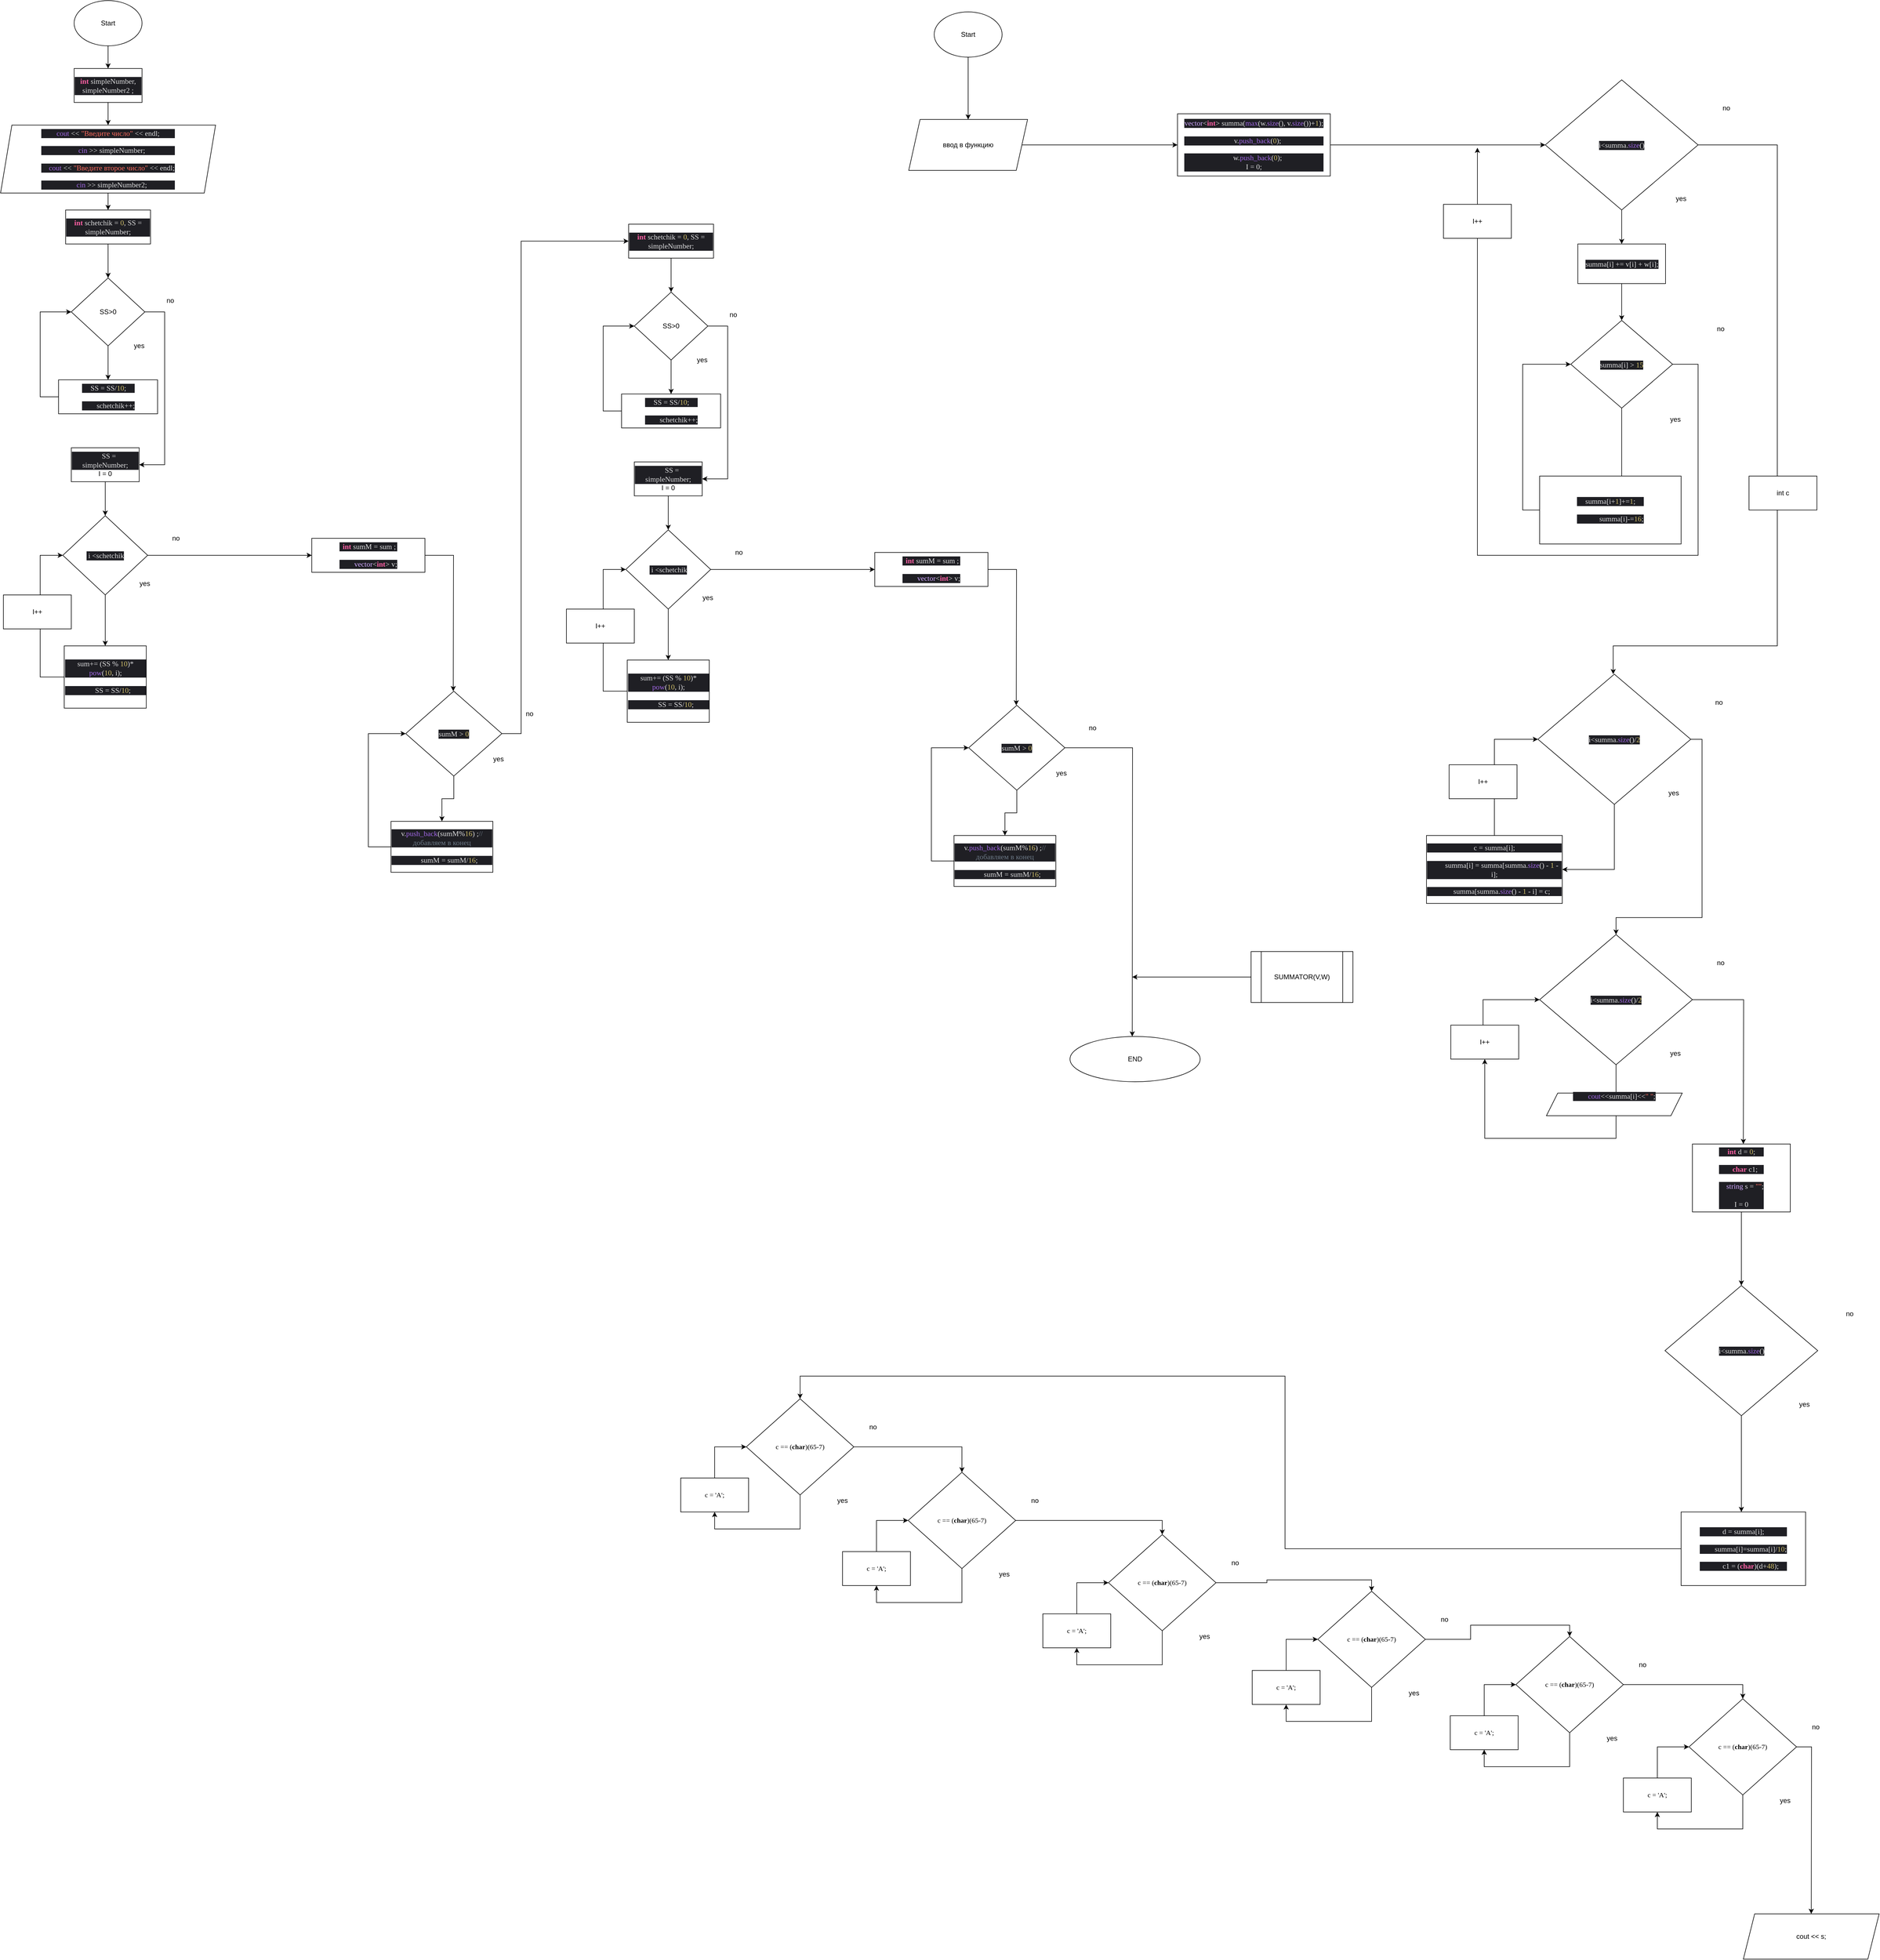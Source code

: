 <mxfile version="13.11.0" type="device"><diagram id="dsifTdOWdxf7wtPavUD8" name="Page-1"><mxGraphModel dx="1577" dy="1075" grid="1" gridSize="10" guides="1" tooltips="1" connect="1" arrows="1" fold="1" page="1" pageScale="1" pageWidth="3300" pageHeight="4681" math="0" shadow="0"><root><mxCell id="0"/><mxCell id="1" parent="0"/><mxCell id="v9-aoj89RfA-vfMtfaI0-4" style="edgeStyle=orthogonalEdgeStyle;rounded=0;orthogonalLoop=1;jettySize=auto;html=1;" edge="1" parent="1" source="v9-aoj89RfA-vfMtfaI0-1" target="v9-aoj89RfA-vfMtfaI0-2"><mxGeometry relative="1" as="geometry"/></mxCell><mxCell id="v9-aoj89RfA-vfMtfaI0-1" value="Start" style="ellipse;whiteSpace=wrap;html=1;" vertex="1" parent="1"><mxGeometry x="130" y="20" width="120" height="80" as="geometry"/></mxCell><mxCell id="v9-aoj89RfA-vfMtfaI0-6" style="edgeStyle=orthogonalEdgeStyle;rounded=0;orthogonalLoop=1;jettySize=auto;html=1;" edge="1" parent="1" source="v9-aoj89RfA-vfMtfaI0-2" target="v9-aoj89RfA-vfMtfaI0-5"><mxGeometry relative="1" as="geometry"/></mxCell><mxCell id="v9-aoj89RfA-vfMtfaI0-2" value="&lt;p style=&quot;margin: 0.0px 0.0px 0.0px 0.0px ; font: 13.0px &amp;quot;menlo&amp;quot; ; color: #ffffff ; color: rgba(255 , 255 , 255 , 0.85) ; background-color: #1f1f24&quot;&gt;&lt;span style=&quot;color: #fc5fa3&quot;&gt;&lt;b&gt;int&lt;/b&gt;&lt;/span&gt; simpleNumber, simpleNumber2 ;&lt;/p&gt;" style="rounded=0;whiteSpace=wrap;html=1;" vertex="1" parent="1"><mxGeometry x="130" y="140" width="120" height="60" as="geometry"/></mxCell><mxCell id="v9-aoj89RfA-vfMtfaI0-7" style="edgeStyle=orthogonalEdgeStyle;rounded=0;orthogonalLoop=1;jettySize=auto;html=1;" edge="1" parent="1" source="v9-aoj89RfA-vfMtfaI0-5"><mxGeometry relative="1" as="geometry"><mxPoint x="190" y="390" as="targetPoint"/></mxGeometry></mxCell><mxCell id="v9-aoj89RfA-vfMtfaI0-5" value="&lt;p style=&quot;margin: 0.0px 0.0px 0.0px 0.0px ; font: 13.0px &amp;quot;menlo&amp;quot; ; color: #fc6a5d ; background-color: #1f1f24&quot;&gt;&lt;span style=&quot;color: #a167e6&quot;&gt;cout&lt;/span&gt;&lt;span style=&quot;color: rgba(255 , 255 , 255 , 0.85)&quot;&gt; &amp;lt;&amp;lt; &lt;/span&gt;&quot;Введите число&quot;&lt;span style=&quot;color: rgba(255 , 255 , 255 , 0.85)&quot;&gt; &amp;lt;&amp;lt; endl;&lt;/span&gt;&lt;/p&gt;&#xa;&lt;p style=&quot;margin: 0.0px 0.0px 0.0px 0.0px ; font: 13.0px &amp;quot;menlo&amp;quot; ; color: #ffffff ; color: rgba(255 , 255 , 255 , 0.85) ; background-color: #1f1f24&quot;&gt;&lt;span class=&quot;Apple-converted-space&quot;&gt;&amp;nbsp; &amp;nbsp; &lt;/span&gt;&lt;span style=&quot;color: #a167e6&quot;&gt;cin&lt;/span&gt; &amp;gt;&amp;gt; simpleNumber;&lt;/p&gt;&#xa;&lt;p style=&quot;margin: 0.0px 0.0px 0.0px 0.0px ; font: 13.0px &amp;quot;menlo&amp;quot; ; color: #fc6a5d ; background-color: #1f1f24&quot;&gt;&lt;span style=&quot;color: rgba(255 , 255 , 255 , 0.85)&quot;&gt;&lt;span class=&quot;Apple-converted-space&quot;&gt;&amp;nbsp; &amp;nbsp; &lt;/span&gt;&lt;/span&gt;&lt;span style=&quot;color: #a167e6&quot;&gt;cout&lt;/span&gt;&lt;span style=&quot;color: rgba(255 , 255 , 255 , 0.85)&quot;&gt; &amp;lt;&amp;lt; &lt;/span&gt;&quot;Введите второе число&quot;&lt;span style=&quot;color: rgba(255 , 255 , 255 , 0.85)&quot;&gt; &amp;lt;&amp;lt; endl;&lt;/span&gt;&lt;/p&gt;&#xa;&lt;p style=&quot;margin: 0.0px 0.0px 0.0px 0.0px ; font: 13.0px &amp;quot;menlo&amp;quot; ; color: #ffffff ; color: rgba(255 , 255 , 255 , 0.85) ; background-color: #1f1f24&quot;&gt;&lt;span class=&quot;Apple-converted-space&quot;&gt;&amp;nbsp; &amp;nbsp; &lt;/span&gt;&lt;span style=&quot;color: #a167e6&quot;&gt;cin&lt;/span&gt; &amp;gt;&amp;gt; simpleNumber2;&lt;/p&gt;" style="shape=parallelogram;perimeter=parallelogramPerimeter;whiteSpace=wrap;html=1;fixedSize=1;" vertex="1" parent="1"><mxGeometry y="240" width="380" height="120" as="geometry"/></mxCell><mxCell id="v9-aoj89RfA-vfMtfaI0-10" style="edgeStyle=orthogonalEdgeStyle;rounded=0;orthogonalLoop=1;jettySize=auto;html=1;entryX=0.5;entryY=0;entryDx=0;entryDy=0;" edge="1" parent="1" source="v9-aoj89RfA-vfMtfaI0-8" target="v9-aoj89RfA-vfMtfaI0-9"><mxGeometry relative="1" as="geometry"/></mxCell><mxCell id="v9-aoj89RfA-vfMtfaI0-8" value="&lt;p style=&quot;margin: 0.0px 0.0px 0.0px 0.0px ; font: 13.0px &amp;#34;menlo&amp;#34; ; color: #ffffff ; color: rgba(255 , 255 , 255 , 0.85) ; background-color: #1f1f24&quot;&gt;&lt;span style=&quot;color: rgb(252 , 95 , 163)&quot;&gt;&lt;b&gt;int&lt;/b&gt;&lt;/span&gt; schetchik = &lt;span style=&quot;color: rgb(208 , 191 , 105)&quot;&gt;0&lt;/span&gt;, SS = simpleNumber;&lt;br&gt;&lt;/p&gt;" style="rounded=0;whiteSpace=wrap;html=1;" vertex="1" parent="1"><mxGeometry x="115" y="390" width="150" height="60" as="geometry"/></mxCell><mxCell id="v9-aoj89RfA-vfMtfaI0-14" style="edgeStyle=orthogonalEdgeStyle;rounded=0;orthogonalLoop=1;jettySize=auto;html=1;entryX=0.5;entryY=0;entryDx=0;entryDy=0;" edge="1" parent="1" source="v9-aoj89RfA-vfMtfaI0-9" target="v9-aoj89RfA-vfMtfaI0-13"><mxGeometry relative="1" as="geometry"/></mxCell><mxCell id="v9-aoj89RfA-vfMtfaI0-16" style="edgeStyle=orthogonalEdgeStyle;rounded=0;orthogonalLoop=1;jettySize=auto;html=1;entryX=1;entryY=0.5;entryDx=0;entryDy=0;" edge="1" parent="1" source="v9-aoj89RfA-vfMtfaI0-9" target="v9-aoj89RfA-vfMtfaI0-17"><mxGeometry relative="1" as="geometry"><mxPoint x="290" y="850" as="targetPoint"/><Array as="points"><mxPoint x="290" y="570"/><mxPoint x="290" y="840"/></Array></mxGeometry></mxCell><mxCell id="v9-aoj89RfA-vfMtfaI0-9" value="SS&amp;gt;0" style="rhombus;whiteSpace=wrap;html=1;" vertex="1" parent="1"><mxGeometry x="125" y="510" width="130" height="120" as="geometry"/></mxCell><mxCell id="v9-aoj89RfA-vfMtfaI0-11" value="no" style="text;html=1;strokeColor=none;fillColor=none;align=center;verticalAlign=middle;whiteSpace=wrap;rounded=0;" vertex="1" parent="1"><mxGeometry x="280" y="540" width="40" height="20" as="geometry"/></mxCell><mxCell id="v9-aoj89RfA-vfMtfaI0-12" value="yes" style="text;html=1;strokeColor=none;fillColor=none;align=center;verticalAlign=middle;whiteSpace=wrap;rounded=0;" vertex="1" parent="1"><mxGeometry x="225" y="620" width="40" height="20" as="geometry"/></mxCell><mxCell id="v9-aoj89RfA-vfMtfaI0-15" style="edgeStyle=orthogonalEdgeStyle;rounded=0;orthogonalLoop=1;jettySize=auto;html=1;entryX=0;entryY=0.5;entryDx=0;entryDy=0;" edge="1" parent="1" source="v9-aoj89RfA-vfMtfaI0-13" target="v9-aoj89RfA-vfMtfaI0-9"><mxGeometry relative="1" as="geometry"><mxPoint x="70" y="650.0" as="targetPoint"/><Array as="points"><mxPoint x="70" y="720"/><mxPoint x="70" y="570"/></Array></mxGeometry></mxCell><mxCell id="v9-aoj89RfA-vfMtfaI0-13" value="&lt;p style=&quot;margin: 0.0px 0.0px 0.0px 0.0px ; font: 13.0px &amp;quot;menlo&amp;quot; ; color: #ffffff ; color: rgba(255 , 255 , 255 , 0.85) ; background-color: #1f1f24&quot;&gt;SS = SS/&lt;span style=&quot;color: #d0bf69&quot;&gt;10&lt;/span&gt;;&lt;/p&gt;&#xa;&lt;p style=&quot;margin: 0.0px 0.0px 0.0px 0.0px ; font: 13.0px &amp;quot;menlo&amp;quot; ; color: #ffffff ; color: rgba(255 , 255 , 255 , 0.85) ; background-color: #1f1f24&quot;&gt;&lt;span class=&quot;Apple-converted-space&quot;&gt;&amp;nbsp; &amp;nbsp; &amp;nbsp; &amp;nbsp; &lt;/span&gt;schetchik++;&lt;/p&gt;" style="rounded=0;whiteSpace=wrap;html=1;" vertex="1" parent="1"><mxGeometry x="102.5" y="690" width="175" height="60" as="geometry"/></mxCell><mxCell id="v9-aoj89RfA-vfMtfaI0-19" style="edgeStyle=orthogonalEdgeStyle;rounded=0;orthogonalLoop=1;jettySize=auto;html=1;" edge="1" parent="1" source="v9-aoj89RfA-vfMtfaI0-17" target="v9-aoj89RfA-vfMtfaI0-18"><mxGeometry relative="1" as="geometry"/></mxCell><mxCell id="v9-aoj89RfA-vfMtfaI0-17" value="&lt;p style=&quot;margin: 0.0px 0.0px 0.0px 0.0px ; font: 13.0px &amp;#34;menlo&amp;#34; ; color: #ffffff ; color: rgba(255 , 255 , 255 , 0.85) ; background-color: #1f1f24&quot;&gt;&lt;span class=&quot;Apple-converted-space&quot;&gt;&amp;nbsp; &amp;nbsp; &lt;/span&gt;SS = simpleNumber;&lt;/p&gt;I = 0&lt;br&gt;" style="rounded=0;whiteSpace=wrap;html=1;" vertex="1" parent="1"><mxGeometry x="125" y="810" width="120" height="60" as="geometry"/></mxCell><mxCell id="v9-aoj89RfA-vfMtfaI0-22" style="edgeStyle=orthogonalEdgeStyle;rounded=0;orthogonalLoop=1;jettySize=auto;html=1;" edge="1" parent="1" source="v9-aoj89RfA-vfMtfaI0-18"><mxGeometry relative="1" as="geometry"><mxPoint x="185" y="1160" as="targetPoint"/></mxGeometry></mxCell><mxCell id="v9-aoj89RfA-vfMtfaI0-27" style="edgeStyle=orthogonalEdgeStyle;rounded=0;orthogonalLoop=1;jettySize=auto;html=1;" edge="1" parent="1" source="v9-aoj89RfA-vfMtfaI0-18"><mxGeometry relative="1" as="geometry"><mxPoint x="550" y="1000" as="targetPoint"/></mxGeometry></mxCell><mxCell id="v9-aoj89RfA-vfMtfaI0-18" value="&lt;p style=&quot;margin: 0.0px 0.0px 0.0px 0.0px ; font: 13.0px &amp;quot;menlo&amp;quot; ; color: #ffffff ; color: rgba(255 , 255 , 255 , 0.85) ; background-color: #1f1f24&quot;&gt;&lt;span class=&quot;Apple-converted-space&quot;&gt;&amp;nbsp;&lt;/span&gt;i &amp;lt;schetchik&lt;/p&gt;" style="rhombus;whiteSpace=wrap;html=1;" vertex="1" parent="1"><mxGeometry x="110" y="930" width="150" height="140" as="geometry"/></mxCell><mxCell id="v9-aoj89RfA-vfMtfaI0-20" value="no" style="text;html=1;strokeColor=none;fillColor=none;align=center;verticalAlign=middle;whiteSpace=wrap;rounded=0;" vertex="1" parent="1"><mxGeometry x="290" y="960" width="40" height="20" as="geometry"/></mxCell><mxCell id="v9-aoj89RfA-vfMtfaI0-21" value="yes" style="text;html=1;strokeColor=none;fillColor=none;align=center;verticalAlign=middle;whiteSpace=wrap;rounded=0;" vertex="1" parent="1"><mxGeometry x="235" y="1040" width="40" height="20" as="geometry"/></mxCell><mxCell id="v9-aoj89RfA-vfMtfaI0-25" style="edgeStyle=orthogonalEdgeStyle;rounded=0;orthogonalLoop=1;jettySize=auto;html=1;entryX=0;entryY=0.5;entryDx=0;entryDy=0;" edge="1" parent="1" source="v9-aoj89RfA-vfMtfaI0-23" target="v9-aoj89RfA-vfMtfaI0-18"><mxGeometry relative="1" as="geometry"><mxPoint x="100" y="1010" as="targetPoint"/><Array as="points"><mxPoint x="70" y="1215"/><mxPoint x="70" y="1000"/></Array></mxGeometry></mxCell><mxCell id="v9-aoj89RfA-vfMtfaI0-23" value="&lt;p style=&quot;margin: 0.0px 0.0px 0.0px 0.0px ; font: 13.0px &amp;quot;menlo&amp;quot; ; color: #ffffff ; color: rgba(255 , 255 , 255 , 0.85) ; background-color: #1f1f24&quot;&gt;sum+= (SS % &lt;span style=&quot;color: #d0bf69&quot;&gt;10&lt;/span&gt;)* &lt;span style=&quot;color: #a167e6&quot;&gt;pow&lt;/span&gt;(&lt;span style=&quot;color: #d0bf69&quot;&gt;10&lt;/span&gt;, i);&lt;/p&gt;&#xa;&lt;p style=&quot;margin: 0.0px 0.0px 0.0px 0.0px ; font: 13.0px &amp;quot;menlo&amp;quot; ; color: #ffffff ; color: rgba(255 , 255 , 255 , 0.85) ; background-color: #1f1f24&quot;&gt;&lt;span class=&quot;Apple-converted-space&quot;&gt;&amp;nbsp; &amp;nbsp; &amp;nbsp; &amp;nbsp; &lt;/span&gt;SS = SS/&lt;span style=&quot;color: #d0bf69&quot;&gt;10&lt;/span&gt;;&lt;/p&gt;" style="rounded=0;whiteSpace=wrap;html=1;" vertex="1" parent="1"><mxGeometry x="112.5" y="1160" width="145" height="110" as="geometry"/></mxCell><mxCell id="v9-aoj89RfA-vfMtfaI0-26" value="I++" style="rounded=0;whiteSpace=wrap;html=1;" vertex="1" parent="1"><mxGeometry x="5" y="1070" width="120" height="60" as="geometry"/></mxCell><mxCell id="v9-aoj89RfA-vfMtfaI0-29" style="edgeStyle=orthogonalEdgeStyle;rounded=0;orthogonalLoop=1;jettySize=auto;html=1;" edge="1" parent="1" source="v9-aoj89RfA-vfMtfaI0-28"><mxGeometry relative="1" as="geometry"><mxPoint x="800" y="1240" as="targetPoint"/></mxGeometry></mxCell><mxCell id="v9-aoj89RfA-vfMtfaI0-28" value="&lt;p style=&quot;margin: 0.0px 0.0px 0.0px 0.0px ; font: 13.0px &amp;quot;menlo&amp;quot; ; color: #ffffff ; color: rgba(255 , 255 , 255 , 0.85) ; background-color: #1f1f24&quot;&gt;&lt;span class=&quot;Apple-converted-space&quot;&gt;&amp;nbsp;&lt;/span&gt;&lt;span style=&quot;color: #fc5fa3&quot;&gt;&lt;b&gt;int&lt;/b&gt;&lt;/span&gt; sumM = sum ;&lt;/p&gt;&#xa;&lt;p style=&quot;margin: 0.0px 0.0px 0.0px 0.0px ; font: 13.0px &amp;quot;menlo&amp;quot; ; color: #ffffff ; color: rgba(255 , 255 , 255 , 0.85) ; background-color: #1f1f24&quot;&gt;&lt;span class=&quot;Apple-converted-space&quot;&gt;&amp;nbsp; &amp;nbsp; &amp;nbsp; &amp;nbsp; &lt;/span&gt;&lt;span style=&quot;color: #d0a8ff&quot;&gt;vector&lt;/span&gt;&amp;lt;&lt;span style=&quot;color: #fc5fa3&quot;&gt;&lt;b&gt;int&lt;/b&gt;&lt;/span&gt;&amp;gt; v;&lt;/p&gt;" style="rounded=0;whiteSpace=wrap;html=1;" vertex="1" parent="1"><mxGeometry x="550" y="970" width="200" height="60" as="geometry"/></mxCell><mxCell id="v9-aoj89RfA-vfMtfaI0-34" style="edgeStyle=orthogonalEdgeStyle;rounded=0;orthogonalLoop=1;jettySize=auto;html=1;entryX=0.5;entryY=0;entryDx=0;entryDy=0;" edge="1" parent="1" source="v9-aoj89RfA-vfMtfaI0-30" target="v9-aoj89RfA-vfMtfaI0-33"><mxGeometry relative="1" as="geometry"/></mxCell><mxCell id="v9-aoj89RfA-vfMtfaI0-91" style="edgeStyle=orthogonalEdgeStyle;rounded=0;orthogonalLoop=1;jettySize=auto;html=1;entryX=0;entryY=0.5;entryDx=0;entryDy=0;" edge="1" parent="1" source="v9-aoj89RfA-vfMtfaI0-30" target="v9-aoj89RfA-vfMtfaI0-65"><mxGeometry relative="1" as="geometry"><mxPoint x="920" y="440" as="targetPoint"/><Array as="points"><mxPoint x="920" y="1315"/><mxPoint x="920" y="445"/></Array></mxGeometry></mxCell><mxCell id="v9-aoj89RfA-vfMtfaI0-30" value="&lt;p style=&quot;margin: 0.0px 0.0px 0.0px 0.0px ; font: 13.0px &amp;quot;menlo&amp;quot; ; color: #ffffff ; color: rgba(255 , 255 , 255 , 0.85) ; background-color: #1f1f24&quot;&gt;sumM &amp;gt; &lt;span style=&quot;color: #d0bf69&quot;&gt;0&lt;/span&gt;&lt;/p&gt;" style="rhombus;whiteSpace=wrap;html=1;" vertex="1" parent="1"><mxGeometry x="716" y="1240" width="170" height="150" as="geometry"/></mxCell><mxCell id="v9-aoj89RfA-vfMtfaI0-31" value="no" style="text;html=1;strokeColor=none;fillColor=none;align=center;verticalAlign=middle;whiteSpace=wrap;rounded=0;" vertex="1" parent="1"><mxGeometry x="915" y="1270" width="40" height="20" as="geometry"/></mxCell><mxCell id="v9-aoj89RfA-vfMtfaI0-32" value="yes" style="text;html=1;strokeColor=none;fillColor=none;align=center;verticalAlign=middle;whiteSpace=wrap;rounded=0;" vertex="1" parent="1"><mxGeometry x="860" y="1350" width="40" height="20" as="geometry"/></mxCell><mxCell id="v9-aoj89RfA-vfMtfaI0-35" style="edgeStyle=orthogonalEdgeStyle;rounded=0;orthogonalLoop=1;jettySize=auto;html=1;entryX=0;entryY=0.5;entryDx=0;entryDy=0;" edge="1" parent="1" source="v9-aoj89RfA-vfMtfaI0-33" target="v9-aoj89RfA-vfMtfaI0-30"><mxGeometry relative="1" as="geometry"><mxPoint x="650" y="1330" as="targetPoint"/><Array as="points"><mxPoint x="650" y="1515"/><mxPoint x="650" y="1315"/></Array></mxGeometry></mxCell><mxCell id="v9-aoj89RfA-vfMtfaI0-33" value="&lt;p style=&quot;margin: 0.0px 0.0px 0.0px 0.0px ; font: 13.0px &amp;quot;menlo&amp;quot; ; color: #6c7986 ; background-color: #1f1f24&quot;&gt;&lt;span style=&quot;color: rgba(255 , 255 , 255 , 0.85)&quot;&gt;v.&lt;/span&gt;&lt;span style=&quot;color: #a167e6&quot;&gt;push_back&lt;/span&gt;&lt;span style=&quot;color: rgba(255 , 255 , 255 , 0.85)&quot;&gt;(sumM%&lt;/span&gt;&lt;span style=&quot;color: #d0bf69&quot;&gt;16&lt;/span&gt;&lt;span style=&quot;color: rgba(255 , 255 , 255 , 0.85)&quot;&gt;) ;&lt;/span&gt;//добавляем в конец&lt;/p&gt;&#xa;&lt;p style=&quot;margin: 0.0px 0.0px 0.0px 0.0px ; font: 13.0px &amp;quot;menlo&amp;quot; ; color: #ffffff ; color: rgba(255 , 255 , 255 , 0.85) ; background-color: #1f1f24&quot;&gt;&lt;span class=&quot;Apple-converted-space&quot;&gt;&amp;nbsp; &amp;nbsp; &amp;nbsp; &amp;nbsp; &lt;/span&gt;sumM = sumM/&lt;span style=&quot;color: #d0bf69&quot;&gt;16&lt;/span&gt;;&lt;/p&gt;" style="rounded=0;whiteSpace=wrap;html=1;" vertex="1" parent="1"><mxGeometry x="690" y="1470" width="180" height="90" as="geometry"/></mxCell><mxCell id="v9-aoj89RfA-vfMtfaI0-64" style="edgeStyle=orthogonalEdgeStyle;rounded=0;orthogonalLoop=1;jettySize=auto;html=1;entryX=0.5;entryY=0;entryDx=0;entryDy=0;" edge="1" parent="1" source="v9-aoj89RfA-vfMtfaI0-65" target="v9-aoj89RfA-vfMtfaI0-68"><mxGeometry relative="1" as="geometry"/></mxCell><mxCell id="v9-aoj89RfA-vfMtfaI0-65" value="&lt;p style=&quot;margin: 0.0px 0.0px 0.0px 0.0px ; font: 13.0px &amp;#34;menlo&amp;#34; ; color: #ffffff ; color: rgba(255 , 255 , 255 , 0.85) ; background-color: #1f1f24&quot;&gt;&lt;span style=&quot;color: rgb(252 , 95 , 163)&quot;&gt;&lt;b&gt;int&lt;/b&gt;&lt;/span&gt; schetchik = &lt;span style=&quot;color: rgb(208 , 191 , 105)&quot;&gt;0&lt;/span&gt;, SS = simpleNumber;&lt;br&gt;&lt;/p&gt;" style="rounded=0;whiteSpace=wrap;html=1;" vertex="1" parent="1"><mxGeometry x="1110" y="415" width="150" height="60" as="geometry"/></mxCell><mxCell id="v9-aoj89RfA-vfMtfaI0-66" style="edgeStyle=orthogonalEdgeStyle;rounded=0;orthogonalLoop=1;jettySize=auto;html=1;entryX=0.5;entryY=0;entryDx=0;entryDy=0;" edge="1" parent="1" source="v9-aoj89RfA-vfMtfaI0-68" target="v9-aoj89RfA-vfMtfaI0-72"><mxGeometry relative="1" as="geometry"/></mxCell><mxCell id="v9-aoj89RfA-vfMtfaI0-67" style="edgeStyle=orthogonalEdgeStyle;rounded=0;orthogonalLoop=1;jettySize=auto;html=1;entryX=1;entryY=0.5;entryDx=0;entryDy=0;" edge="1" parent="1" source="v9-aoj89RfA-vfMtfaI0-68" target="v9-aoj89RfA-vfMtfaI0-74"><mxGeometry relative="1" as="geometry"><mxPoint x="1285" y="875" as="targetPoint"/><Array as="points"><mxPoint x="1285" y="595"/><mxPoint x="1285" y="865"/></Array></mxGeometry></mxCell><mxCell id="v9-aoj89RfA-vfMtfaI0-68" value="SS&amp;gt;0" style="rhombus;whiteSpace=wrap;html=1;" vertex="1" parent="1"><mxGeometry x="1120" y="535" width="130" height="120" as="geometry"/></mxCell><mxCell id="v9-aoj89RfA-vfMtfaI0-69" value="no" style="text;html=1;strokeColor=none;fillColor=none;align=center;verticalAlign=middle;whiteSpace=wrap;rounded=0;" vertex="1" parent="1"><mxGeometry x="1275" y="565" width="40" height="20" as="geometry"/></mxCell><mxCell id="v9-aoj89RfA-vfMtfaI0-70" value="yes" style="text;html=1;strokeColor=none;fillColor=none;align=center;verticalAlign=middle;whiteSpace=wrap;rounded=0;" vertex="1" parent="1"><mxGeometry x="1220" y="645" width="40" height="20" as="geometry"/></mxCell><mxCell id="v9-aoj89RfA-vfMtfaI0-71" style="edgeStyle=orthogonalEdgeStyle;rounded=0;orthogonalLoop=1;jettySize=auto;html=1;entryX=0;entryY=0.5;entryDx=0;entryDy=0;" edge="1" parent="1" source="v9-aoj89RfA-vfMtfaI0-72" target="v9-aoj89RfA-vfMtfaI0-68"><mxGeometry relative="1" as="geometry"><mxPoint x="1065" y="675.0" as="targetPoint"/><Array as="points"><mxPoint x="1065" y="745"/><mxPoint x="1065" y="595"/></Array></mxGeometry></mxCell><mxCell id="v9-aoj89RfA-vfMtfaI0-72" value="&lt;p style=&quot;margin: 0.0px 0.0px 0.0px 0.0px ; font: 13.0px &amp;quot;menlo&amp;quot; ; color: #ffffff ; color: rgba(255 , 255 , 255 , 0.85) ; background-color: #1f1f24&quot;&gt;SS = SS/&lt;span style=&quot;color: #d0bf69&quot;&gt;10&lt;/span&gt;;&lt;/p&gt;&#xa;&lt;p style=&quot;margin: 0.0px 0.0px 0.0px 0.0px ; font: 13.0px &amp;quot;menlo&amp;quot; ; color: #ffffff ; color: rgba(255 , 255 , 255 , 0.85) ; background-color: #1f1f24&quot;&gt;&lt;span class=&quot;Apple-converted-space&quot;&gt;&amp;nbsp; &amp;nbsp; &amp;nbsp; &amp;nbsp; &lt;/span&gt;schetchik++;&lt;/p&gt;" style="rounded=0;whiteSpace=wrap;html=1;" vertex="1" parent="1"><mxGeometry x="1097.5" y="715" width="175" height="60" as="geometry"/></mxCell><mxCell id="v9-aoj89RfA-vfMtfaI0-73" style="edgeStyle=orthogonalEdgeStyle;rounded=0;orthogonalLoop=1;jettySize=auto;html=1;" edge="1" parent="1" source="v9-aoj89RfA-vfMtfaI0-74" target="v9-aoj89RfA-vfMtfaI0-77"><mxGeometry relative="1" as="geometry"/></mxCell><mxCell id="v9-aoj89RfA-vfMtfaI0-74" value="&lt;p style=&quot;margin: 0.0px 0.0px 0.0px 0.0px ; font: 13.0px &amp;#34;menlo&amp;#34; ; color: #ffffff ; color: rgba(255 , 255 , 255 , 0.85) ; background-color: #1f1f24&quot;&gt;&lt;span class=&quot;Apple-converted-space&quot;&gt;&amp;nbsp; &amp;nbsp; &lt;/span&gt;SS = simpleNumber;&lt;/p&gt;I = 0&lt;br&gt;" style="rounded=0;whiteSpace=wrap;html=1;" vertex="1" parent="1"><mxGeometry x="1120" y="835" width="120" height="60" as="geometry"/></mxCell><mxCell id="v9-aoj89RfA-vfMtfaI0-75" style="edgeStyle=orthogonalEdgeStyle;rounded=0;orthogonalLoop=1;jettySize=auto;html=1;" edge="1" parent="1" source="v9-aoj89RfA-vfMtfaI0-77"><mxGeometry relative="1" as="geometry"><mxPoint x="1180" y="1185" as="targetPoint"/></mxGeometry></mxCell><mxCell id="v9-aoj89RfA-vfMtfaI0-76" style="edgeStyle=orthogonalEdgeStyle;rounded=0;orthogonalLoop=1;jettySize=auto;html=1;" edge="1" parent="1" source="v9-aoj89RfA-vfMtfaI0-77"><mxGeometry relative="1" as="geometry"><mxPoint x="1545" y="1025" as="targetPoint"/></mxGeometry></mxCell><mxCell id="v9-aoj89RfA-vfMtfaI0-77" value="&lt;p style=&quot;margin: 0.0px 0.0px 0.0px 0.0px ; font: 13.0px &amp;quot;menlo&amp;quot; ; color: #ffffff ; color: rgba(255 , 255 , 255 , 0.85) ; background-color: #1f1f24&quot;&gt;&lt;span class=&quot;Apple-converted-space&quot;&gt;&amp;nbsp;&lt;/span&gt;i &amp;lt;schetchik&lt;/p&gt;" style="rhombus;whiteSpace=wrap;html=1;" vertex="1" parent="1"><mxGeometry x="1105" y="955" width="150" height="140" as="geometry"/></mxCell><mxCell id="v9-aoj89RfA-vfMtfaI0-78" value="no" style="text;html=1;strokeColor=none;fillColor=none;align=center;verticalAlign=middle;whiteSpace=wrap;rounded=0;" vertex="1" parent="1"><mxGeometry x="1285" y="985" width="40" height="20" as="geometry"/></mxCell><mxCell id="v9-aoj89RfA-vfMtfaI0-79" value="yes" style="text;html=1;strokeColor=none;fillColor=none;align=center;verticalAlign=middle;whiteSpace=wrap;rounded=0;" vertex="1" parent="1"><mxGeometry x="1230" y="1065" width="40" height="20" as="geometry"/></mxCell><mxCell id="v9-aoj89RfA-vfMtfaI0-80" style="edgeStyle=orthogonalEdgeStyle;rounded=0;orthogonalLoop=1;jettySize=auto;html=1;entryX=0;entryY=0.5;entryDx=0;entryDy=0;" edge="1" parent="1" source="v9-aoj89RfA-vfMtfaI0-81" target="v9-aoj89RfA-vfMtfaI0-77"><mxGeometry relative="1" as="geometry"><mxPoint x="1095" y="1035" as="targetPoint"/><Array as="points"><mxPoint x="1065" y="1240"/><mxPoint x="1065" y="1025"/></Array></mxGeometry></mxCell><mxCell id="v9-aoj89RfA-vfMtfaI0-81" value="&lt;p style=&quot;margin: 0.0px 0.0px 0.0px 0.0px ; font: 13.0px &amp;quot;menlo&amp;quot; ; color: #ffffff ; color: rgba(255 , 255 , 255 , 0.85) ; background-color: #1f1f24&quot;&gt;sum+= (SS % &lt;span style=&quot;color: #d0bf69&quot;&gt;10&lt;/span&gt;)* &lt;span style=&quot;color: #a167e6&quot;&gt;pow&lt;/span&gt;(&lt;span style=&quot;color: #d0bf69&quot;&gt;10&lt;/span&gt;, i);&lt;/p&gt;&#xa;&lt;p style=&quot;margin: 0.0px 0.0px 0.0px 0.0px ; font: 13.0px &amp;quot;menlo&amp;quot; ; color: #ffffff ; color: rgba(255 , 255 , 255 , 0.85) ; background-color: #1f1f24&quot;&gt;&lt;span class=&quot;Apple-converted-space&quot;&gt;&amp;nbsp; &amp;nbsp; &amp;nbsp; &amp;nbsp; &lt;/span&gt;SS = SS/&lt;span style=&quot;color: #d0bf69&quot;&gt;10&lt;/span&gt;;&lt;/p&gt;" style="rounded=0;whiteSpace=wrap;html=1;" vertex="1" parent="1"><mxGeometry x="1107.5" y="1185" width="145" height="110" as="geometry"/></mxCell><mxCell id="v9-aoj89RfA-vfMtfaI0-82" value="I++" style="rounded=0;whiteSpace=wrap;html=1;" vertex="1" parent="1"><mxGeometry x="1000" y="1095" width="120" height="60" as="geometry"/></mxCell><mxCell id="v9-aoj89RfA-vfMtfaI0-83" style="edgeStyle=orthogonalEdgeStyle;rounded=0;orthogonalLoop=1;jettySize=auto;html=1;" edge="1" parent="1" source="v9-aoj89RfA-vfMtfaI0-84"><mxGeometry relative="1" as="geometry"><mxPoint x="1795" y="1265" as="targetPoint"/></mxGeometry></mxCell><mxCell id="v9-aoj89RfA-vfMtfaI0-84" value="&lt;p style=&quot;margin: 0.0px 0.0px 0.0px 0.0px ; font: 13.0px &amp;quot;menlo&amp;quot; ; color: #ffffff ; color: rgba(255 , 255 , 255 , 0.85) ; background-color: #1f1f24&quot;&gt;&lt;span class=&quot;Apple-converted-space&quot;&gt;&amp;nbsp;&lt;/span&gt;&lt;span style=&quot;color: #fc5fa3&quot;&gt;&lt;b&gt;int&lt;/b&gt;&lt;/span&gt; sumM = sum ;&lt;/p&gt;&#xa;&lt;p style=&quot;margin: 0.0px 0.0px 0.0px 0.0px ; font: 13.0px &amp;quot;menlo&amp;quot; ; color: #ffffff ; color: rgba(255 , 255 , 255 , 0.85) ; background-color: #1f1f24&quot;&gt;&lt;span class=&quot;Apple-converted-space&quot;&gt;&amp;nbsp; &amp;nbsp; &amp;nbsp; &amp;nbsp; &lt;/span&gt;&lt;span style=&quot;color: #d0a8ff&quot;&gt;vector&lt;/span&gt;&amp;lt;&lt;span style=&quot;color: #fc5fa3&quot;&gt;&lt;b&gt;int&lt;/b&gt;&lt;/span&gt;&amp;gt; v;&lt;/p&gt;" style="rounded=0;whiteSpace=wrap;html=1;" vertex="1" parent="1"><mxGeometry x="1545" y="995" width="200" height="60" as="geometry"/></mxCell><mxCell id="v9-aoj89RfA-vfMtfaI0-85" style="edgeStyle=orthogonalEdgeStyle;rounded=0;orthogonalLoop=1;jettySize=auto;html=1;entryX=0.5;entryY=0;entryDx=0;entryDy=0;" edge="1" parent="1" source="v9-aoj89RfA-vfMtfaI0-86" target="v9-aoj89RfA-vfMtfaI0-90"><mxGeometry relative="1" as="geometry"/></mxCell><mxCell id="v9-aoj89RfA-vfMtfaI0-92" style="edgeStyle=orthogonalEdgeStyle;rounded=0;orthogonalLoop=1;jettySize=auto;html=1;" edge="1" parent="1" source="v9-aoj89RfA-vfMtfaI0-86"><mxGeometry relative="1" as="geometry"><mxPoint x="2000" y="1850" as="targetPoint"/></mxGeometry></mxCell><mxCell id="v9-aoj89RfA-vfMtfaI0-86" value="&lt;p style=&quot;margin: 0.0px 0.0px 0.0px 0.0px ; font: 13.0px &amp;quot;menlo&amp;quot; ; color: #ffffff ; color: rgba(255 , 255 , 255 , 0.85) ; background-color: #1f1f24&quot;&gt;sumM &amp;gt; &lt;span style=&quot;color: #d0bf69&quot;&gt;0&lt;/span&gt;&lt;/p&gt;" style="rhombus;whiteSpace=wrap;html=1;" vertex="1" parent="1"><mxGeometry x="1711" y="1265" width="170" height="150" as="geometry"/></mxCell><mxCell id="v9-aoj89RfA-vfMtfaI0-87" value="no" style="text;html=1;strokeColor=none;fillColor=none;align=center;verticalAlign=middle;whiteSpace=wrap;rounded=0;" vertex="1" parent="1"><mxGeometry x="1910" y="1295" width="40" height="20" as="geometry"/></mxCell><mxCell id="v9-aoj89RfA-vfMtfaI0-88" value="yes" style="text;html=1;strokeColor=none;fillColor=none;align=center;verticalAlign=middle;whiteSpace=wrap;rounded=0;" vertex="1" parent="1"><mxGeometry x="1855" y="1375" width="40" height="20" as="geometry"/></mxCell><mxCell id="v9-aoj89RfA-vfMtfaI0-89" style="edgeStyle=orthogonalEdgeStyle;rounded=0;orthogonalLoop=1;jettySize=auto;html=1;entryX=0;entryY=0.5;entryDx=0;entryDy=0;" edge="1" parent="1" source="v9-aoj89RfA-vfMtfaI0-90" target="v9-aoj89RfA-vfMtfaI0-86"><mxGeometry relative="1" as="geometry"><mxPoint x="1645" y="1355" as="targetPoint"/><Array as="points"><mxPoint x="1645" y="1540"/><mxPoint x="1645" y="1340"/></Array></mxGeometry></mxCell><mxCell id="v9-aoj89RfA-vfMtfaI0-90" value="&lt;p style=&quot;margin: 0.0px 0.0px 0.0px 0.0px ; font: 13.0px &amp;quot;menlo&amp;quot; ; color: #6c7986 ; background-color: #1f1f24&quot;&gt;&lt;span style=&quot;color: rgba(255 , 255 , 255 , 0.85)&quot;&gt;v.&lt;/span&gt;&lt;span style=&quot;color: #a167e6&quot;&gt;push_back&lt;/span&gt;&lt;span style=&quot;color: rgba(255 , 255 , 255 , 0.85)&quot;&gt;(sumM%&lt;/span&gt;&lt;span style=&quot;color: #d0bf69&quot;&gt;16&lt;/span&gt;&lt;span style=&quot;color: rgba(255 , 255 , 255 , 0.85)&quot;&gt;) ;&lt;/span&gt;//добавляем в конец&lt;/p&gt;&#xa;&lt;p style=&quot;margin: 0.0px 0.0px 0.0px 0.0px ; font: 13.0px &amp;quot;menlo&amp;quot; ; color: #ffffff ; color: rgba(255 , 255 , 255 , 0.85) ; background-color: #1f1f24&quot;&gt;&lt;span class=&quot;Apple-converted-space&quot;&gt;&amp;nbsp; &amp;nbsp; &amp;nbsp; &amp;nbsp; &lt;/span&gt;sumM = sumM/&lt;span style=&quot;color: #d0bf69&quot;&gt;16&lt;/span&gt;;&lt;/p&gt;" style="rounded=0;whiteSpace=wrap;html=1;" vertex="1" parent="1"><mxGeometry x="1685" y="1495" width="180" height="90" as="geometry"/></mxCell><mxCell id="v9-aoj89RfA-vfMtfaI0-93" value="END" style="ellipse;whiteSpace=wrap;html=1;" vertex="1" parent="1"><mxGeometry x="1890" y="1850" width="230" height="80" as="geometry"/></mxCell><mxCell id="v9-aoj89RfA-vfMtfaI0-95" style="edgeStyle=orthogonalEdgeStyle;rounded=0;orthogonalLoop=1;jettySize=auto;html=1;" edge="1" parent="1" source="v9-aoj89RfA-vfMtfaI0-94"><mxGeometry relative="1" as="geometry"><mxPoint x="2000" y="1745" as="targetPoint"/></mxGeometry></mxCell><mxCell id="v9-aoj89RfA-vfMtfaI0-94" value="SUMMATOR(V,W)" style="shape=process;whiteSpace=wrap;html=1;backgroundOutline=1;" vertex="1" parent="1"><mxGeometry x="2210" y="1700" width="180" height="90" as="geometry"/></mxCell><mxCell id="v9-aoj89RfA-vfMtfaI0-97" style="edgeStyle=orthogonalEdgeStyle;rounded=0;orthogonalLoop=1;jettySize=auto;html=1;" edge="1" parent="1" source="v9-aoj89RfA-vfMtfaI0-96"><mxGeometry relative="1" as="geometry"><mxPoint x="1710" y="230" as="targetPoint"/></mxGeometry></mxCell><mxCell id="v9-aoj89RfA-vfMtfaI0-96" value="Start" style="ellipse;whiteSpace=wrap;html=1;" vertex="1" parent="1"><mxGeometry x="1650" y="40" width="120" height="80" as="geometry"/></mxCell><mxCell id="v9-aoj89RfA-vfMtfaI0-99" style="edgeStyle=orthogonalEdgeStyle;rounded=0;orthogonalLoop=1;jettySize=auto;html=1;" edge="1" parent="1" source="v9-aoj89RfA-vfMtfaI0-98"><mxGeometry relative="1" as="geometry"><mxPoint x="2080" y="275" as="targetPoint"/></mxGeometry></mxCell><mxCell id="v9-aoj89RfA-vfMtfaI0-98" value="ввод в функцию" style="shape=parallelogram;perimeter=parallelogramPerimeter;whiteSpace=wrap;html=1;fixedSize=1;" vertex="1" parent="1"><mxGeometry x="1605" y="230" width="210" height="90" as="geometry"/></mxCell><mxCell id="v9-aoj89RfA-vfMtfaI0-101" style="edgeStyle=orthogonalEdgeStyle;rounded=0;orthogonalLoop=1;jettySize=auto;html=1;" edge="1" parent="1" source="v9-aoj89RfA-vfMtfaI0-100"><mxGeometry relative="1" as="geometry"><mxPoint x="2730" y="275" as="targetPoint"/></mxGeometry></mxCell><mxCell id="v9-aoj89RfA-vfMtfaI0-100" value="&lt;p style=&quot;margin: 0.0px 0.0px 0.0px 0.0px ; font: 13.0px &amp;#34;menlo&amp;#34; ; color: #ffffff ; color: rgba(255 , 255 , 255 , 0.85) ; background-color: #1f1f24&quot;&gt;&lt;span style=&quot;color: #d0a8ff&quot;&gt;vector&lt;/span&gt;&amp;lt;&lt;span style=&quot;color: #fc5fa3&quot;&gt;&lt;b&gt;int&lt;/b&gt;&lt;/span&gt;&amp;gt; summa(&lt;span style=&quot;color: #a167e6&quot;&gt;max&lt;/span&gt;(w.&lt;span style=&quot;color: #a167e6&quot;&gt;size&lt;/span&gt;(), v.&lt;span style=&quot;color: #a167e6&quot;&gt;size&lt;/span&gt;())+&lt;span style=&quot;color: #d0bf69&quot;&gt;1&lt;/span&gt;);&lt;/p&gt;&lt;br&gt;&lt;p style=&quot;margin: 0.0px 0.0px 0.0px 0.0px ; font: 13.0px &amp;#34;menlo&amp;#34; ; color: #ffffff ; color: rgba(255 , 255 , 255 , 0.85) ; background-color: #1f1f24&quot;&gt;&lt;span class=&quot;Apple-converted-space&quot;&gt;&amp;nbsp; &amp;nbsp; &lt;/span&gt;v.&lt;span style=&quot;color: #a167e6&quot;&gt;push_back&lt;/span&gt;(&lt;span style=&quot;color: #d0bf69&quot;&gt;0&lt;/span&gt;);&lt;/p&gt;&lt;br&gt;&lt;p style=&quot;margin: 0.0px 0.0px 0.0px 0.0px ; font: 13.0px &amp;#34;menlo&amp;#34; ; color: #a167e6 ; background-color: #1f1f24&quot;&gt;&lt;span style=&quot;color: rgba(255 , 255 , 255 , 0.85)&quot;&gt;&lt;span class=&quot;Apple-converted-space&quot;&gt;&amp;nbsp; &amp;nbsp; &lt;/span&gt;w.&lt;/span&gt;push_back&lt;span style=&quot;color: rgba(255 , 255 , 255 , 0.85)&quot;&gt;(&lt;/span&gt;&lt;span style=&quot;color: #d0bf69&quot;&gt;0&lt;/span&gt;&lt;span style=&quot;color: rgba(255 , 255 , 255 , 0.85)&quot;&gt;);&lt;/span&gt;&lt;/p&gt;&lt;p style=&quot;margin: 0px ; font-stretch: normal ; line-height: normal ; background-color: rgb(31 , 31 , 36)&quot;&gt;&lt;font face=&quot;menlo&quot; size=&quot;2&quot;&gt;&lt;span style=&quot;color: rgba(255 , 255 , 255 , 0.85)&quot;&gt;I = 0;&lt;/span&gt;&lt;/font&gt;&lt;/p&gt;" style="rounded=0;whiteSpace=wrap;html=1;" vertex="1" parent="1"><mxGeometry x="2080" y="220" width="270" height="110" as="geometry"/></mxCell><mxCell id="v9-aoj89RfA-vfMtfaI0-106" style="edgeStyle=orthogonalEdgeStyle;rounded=0;orthogonalLoop=1;jettySize=auto;html=1;entryX=0.5;entryY=0;entryDx=0;entryDy=0;" edge="1" parent="1" source="v9-aoj89RfA-vfMtfaI0-102" target="v9-aoj89RfA-vfMtfaI0-105"><mxGeometry relative="1" as="geometry"/></mxCell><mxCell id="v9-aoj89RfA-vfMtfaI0-116" style="edgeStyle=orthogonalEdgeStyle;rounded=0;orthogonalLoop=1;jettySize=auto;html=1;" edge="1" parent="1" source="v9-aoj89RfA-vfMtfaI0-102"><mxGeometry relative="1" as="geometry"><mxPoint x="2850" y="1210" as="targetPoint"/><Array as="points"><mxPoint x="3140" y="275"/><mxPoint x="3140" y="1160"/></Array></mxGeometry></mxCell><mxCell id="v9-aoj89RfA-vfMtfaI0-102" value="&lt;p style=&quot;margin: 0.0px 0.0px 0.0px 0.0px ; font: 13.0px &amp;quot;menlo&amp;quot; ; color: #ffffff ; color: rgba(255 , 255 , 255 , 0.85) ; background-color: #1f1f24&quot;&gt;i&amp;lt;summa.&lt;span style=&quot;color: #a167e6&quot;&gt;size&lt;/span&gt;()&lt;/p&gt;" style="rhombus;whiteSpace=wrap;html=1;" vertex="1" parent="1"><mxGeometry x="2730" y="160" width="270" height="230" as="geometry"/></mxCell><mxCell id="v9-aoj89RfA-vfMtfaI0-103" value="no" style="text;html=1;strokeColor=none;fillColor=none;align=center;verticalAlign=middle;whiteSpace=wrap;rounded=0;" vertex="1" parent="1"><mxGeometry x="3030" y="200" width="40" height="20" as="geometry"/></mxCell><mxCell id="v9-aoj89RfA-vfMtfaI0-104" value="yes" style="text;html=1;strokeColor=none;fillColor=none;align=center;verticalAlign=middle;whiteSpace=wrap;rounded=0;" vertex="1" parent="1"><mxGeometry x="2950" y="360" width="40" height="20" as="geometry"/></mxCell><mxCell id="v9-aoj89RfA-vfMtfaI0-108" style="edgeStyle=orthogonalEdgeStyle;rounded=0;orthogonalLoop=1;jettySize=auto;html=1;" edge="1" parent="1" source="v9-aoj89RfA-vfMtfaI0-105" target="v9-aoj89RfA-vfMtfaI0-107"><mxGeometry relative="1" as="geometry"/></mxCell><mxCell id="v9-aoj89RfA-vfMtfaI0-105" value="&lt;p style=&quot;margin: 0.0px 0.0px 0.0px 0.0px ; font: 13.0px &amp;quot;menlo&amp;quot; ; color: #ffffff ; color: rgba(255 , 255 , 255 , 0.85) ; background-color: #1f1f24&quot;&gt;summa[i] += v[i] + w[i];&lt;/p&gt;" style="rounded=0;whiteSpace=wrap;html=1;" vertex="1" parent="1"><mxGeometry x="2787.5" y="450" width="155" height="70" as="geometry"/></mxCell><mxCell id="v9-aoj89RfA-vfMtfaI0-112" style="edgeStyle=orthogonalEdgeStyle;rounded=0;orthogonalLoop=1;jettySize=auto;html=1;entryX=0;entryY=0.5;entryDx=0;entryDy=0;" edge="1" parent="1" source="v9-aoj89RfA-vfMtfaI0-107" target="v9-aoj89RfA-vfMtfaI0-107"><mxGeometry relative="1" as="geometry"><mxPoint x="2680" y="663" as="targetPoint"/><Array as="points"><mxPoint x="2865" y="920"/><mxPoint x="2690" y="920"/><mxPoint x="2690" y="663"/></Array></mxGeometry></mxCell><mxCell id="v9-aoj89RfA-vfMtfaI0-114" style="edgeStyle=orthogonalEdgeStyle;rounded=0;orthogonalLoop=1;jettySize=auto;html=1;" edge="1" parent="1" source="v9-aoj89RfA-vfMtfaI0-107"><mxGeometry relative="1" as="geometry"><mxPoint x="2610" y="280" as="targetPoint"/><Array as="points"><mxPoint x="3000" y="663"/><mxPoint x="3000" y="1000"/></Array></mxGeometry></mxCell><mxCell id="v9-aoj89RfA-vfMtfaI0-107" value="&lt;p style=&quot;margin: 0.0px 0.0px 0.0px 0.0px ; font: 13.0px &amp;quot;menlo&amp;quot; ; color: #ffffff ; color: rgba(255 , 255 , 255 , 0.85) ; background-color: #1f1f24&quot;&gt;summa[i] &amp;gt; &lt;span style=&quot;color: #d0bf69&quot;&gt;15&lt;/span&gt;&lt;/p&gt;" style="rhombus;whiteSpace=wrap;html=1;" vertex="1" parent="1"><mxGeometry x="2775" y="585" width="180" height="155" as="geometry"/></mxCell><mxCell id="v9-aoj89RfA-vfMtfaI0-109" value="no" style="text;html=1;strokeColor=none;fillColor=none;align=center;verticalAlign=middle;whiteSpace=wrap;rounded=0;" vertex="1" parent="1"><mxGeometry x="3020" y="590" width="40" height="20" as="geometry"/></mxCell><mxCell id="v9-aoj89RfA-vfMtfaI0-110" value="yes" style="text;html=1;strokeColor=none;fillColor=none;align=center;verticalAlign=middle;whiteSpace=wrap;rounded=0;" vertex="1" parent="1"><mxGeometry x="2940" y="750" width="40" height="20" as="geometry"/></mxCell><mxCell id="v9-aoj89RfA-vfMtfaI0-113" value="&lt;p style=&quot;margin: 0.0px 0.0px 0.0px 0.0px ; font: 13.0px &amp;quot;menlo&amp;quot; ; color: #ffffff ; color: rgba(255 , 255 , 255 , 0.85) ; background-color: #1f1f24&quot;&gt;summa[i+&lt;span style=&quot;color: #d0bf69&quot;&gt;1&lt;/span&gt;]+=&lt;span style=&quot;color: #d0bf69&quot;&gt;1&lt;/span&gt;;&lt;/p&gt;&#xa;&lt;p style=&quot;margin: 0.0px 0.0px 0.0px 0.0px ; font: 13.0px &amp;quot;menlo&amp;quot; ; color: #ffffff ; color: rgba(255 , 255 , 255 , 0.85) ; background-color: #1f1f24&quot;&gt;&lt;span class=&quot;Apple-converted-space&quot;&gt;&amp;nbsp; &amp;nbsp; &amp;nbsp; &amp;nbsp; &amp;nbsp; &amp;nbsp; &lt;/span&gt;summa[i]-=&lt;span style=&quot;color: #d0bf69&quot;&gt;16&lt;/span&gt;;&lt;/p&gt;" style="rounded=0;whiteSpace=wrap;html=1;" vertex="1" parent="1"><mxGeometry x="2720" y="860" width="250" height="120" as="geometry"/></mxCell><mxCell id="v9-aoj89RfA-vfMtfaI0-115" value="I++" style="rounded=0;whiteSpace=wrap;html=1;" vertex="1" parent="1"><mxGeometry x="2550" y="380" width="120" height="60" as="geometry"/></mxCell><mxCell id="v9-aoj89RfA-vfMtfaI0-117" value="int c" style="rounded=0;whiteSpace=wrap;html=1;" vertex="1" parent="1"><mxGeometry x="3090" y="860" width="120" height="60" as="geometry"/></mxCell><mxCell id="v9-aoj89RfA-vfMtfaI0-121" style="edgeStyle=orthogonalEdgeStyle;rounded=0;orthogonalLoop=1;jettySize=auto;html=1;entryX=1;entryY=0.5;entryDx=0;entryDy=0;" edge="1" parent="1" source="v9-aoj89RfA-vfMtfaI0-118" target="v9-aoj89RfA-vfMtfaI0-122"><mxGeometry relative="1" as="geometry"><mxPoint x="2852" y="1610" as="targetPoint"/></mxGeometry></mxCell><mxCell id="v9-aoj89RfA-vfMtfaI0-129" style="edgeStyle=orthogonalEdgeStyle;rounded=0;orthogonalLoop=1;jettySize=auto;html=1;entryX=0.5;entryY=0;entryDx=0;entryDy=0;" edge="1" parent="1" source="v9-aoj89RfA-vfMtfaI0-118" target="v9-aoj89RfA-vfMtfaI0-125"><mxGeometry relative="1" as="geometry"><mxPoint x="2840" y="1650" as="targetPoint"/><Array as="points"><mxPoint x="3007" y="1325"/><mxPoint x="3007" y="1640"/><mxPoint x="2855" y="1640"/></Array></mxGeometry></mxCell><mxCell id="v9-aoj89RfA-vfMtfaI0-118" value="&lt;p style=&quot;margin: 0px ; font-stretch: normal ; font-size: 13px ; line-height: normal ; font-family: &amp;#34;menlo&amp;#34; ; color: rgba(255 , 255 , 255 , 0.85) ; background-color: rgb(31 , 31 , 36)&quot;&gt;i&amp;lt;summa.&lt;span style=&quot;color: #a167e6&quot;&gt;size&lt;/span&gt;()/&lt;span style=&quot;color: #d0bf69&quot;&gt;2&lt;/span&gt;&lt;/p&gt;" style="rhombus;whiteSpace=wrap;html=1;" vertex="1" parent="1"><mxGeometry x="2717" y="1210" width="270" height="230" as="geometry"/></mxCell><mxCell id="v9-aoj89RfA-vfMtfaI0-119" value="no" style="text;html=1;strokeColor=none;fillColor=none;align=center;verticalAlign=middle;whiteSpace=wrap;rounded=0;" vertex="1" parent="1"><mxGeometry x="3017" y="1250" width="40" height="20" as="geometry"/></mxCell><mxCell id="v9-aoj89RfA-vfMtfaI0-120" value="yes" style="text;html=1;strokeColor=none;fillColor=none;align=center;verticalAlign=middle;whiteSpace=wrap;rounded=0;" vertex="1" parent="1"><mxGeometry x="2937" y="1410" width="40" height="20" as="geometry"/></mxCell><mxCell id="v9-aoj89RfA-vfMtfaI0-123" style="edgeStyle=orthogonalEdgeStyle;rounded=0;orthogonalLoop=1;jettySize=auto;html=1;entryX=0;entryY=0.5;entryDx=0;entryDy=0;" edge="1" parent="1" source="v9-aoj89RfA-vfMtfaI0-122" target="v9-aoj89RfA-vfMtfaI0-118"><mxGeometry relative="1" as="geometry"/></mxCell><mxCell id="v9-aoj89RfA-vfMtfaI0-122" value="&lt;p style=&quot;margin: 0.0px 0.0px 0.0px 0.0px ; font: 13.0px &amp;quot;menlo&amp;quot; ; color: #ffffff ; color: rgba(255 , 255 , 255 , 0.85) ; background-color: #1f1f24&quot;&gt;c = summa[i];&lt;/p&gt;&#xa;&lt;p style=&quot;margin: 0.0px 0.0px 0.0px 0.0px ; font: 13.0px &amp;quot;menlo&amp;quot; ; color: #ffffff ; color: rgba(255 , 255 , 255 , 0.85) ; background-color: #1f1f24&quot;&gt;&lt;span class=&quot;Apple-converted-space&quot;&gt;&amp;nbsp; &amp;nbsp; &amp;nbsp; &amp;nbsp; &lt;/span&gt;summa[i] = summa[summa.&lt;span style=&quot;color: #a167e6&quot;&gt;size&lt;/span&gt;() - &lt;span style=&quot;color: #d0bf69&quot;&gt;1&lt;/span&gt; - i];&lt;/p&gt;&#xa;&lt;p style=&quot;margin: 0.0px 0.0px 0.0px 0.0px ; font: 13.0px &amp;quot;menlo&amp;quot; ; color: #ffffff ; color: rgba(255 , 255 , 255 , 0.85) ; background-color: #1f1f24&quot;&gt;&lt;span class=&quot;Apple-converted-space&quot;&gt;&amp;nbsp; &amp;nbsp; &amp;nbsp; &amp;nbsp; &lt;/span&gt;summa[summa.&lt;span style=&quot;color: #a167e6&quot;&gt;size&lt;/span&gt;() - &lt;span style=&quot;color: #d0bf69&quot;&gt;1&lt;/span&gt; - i] = c;&lt;/p&gt;" style="rounded=0;whiteSpace=wrap;html=1;" vertex="1" parent="1"><mxGeometry x="2520" y="1495" width="240" height="120" as="geometry"/></mxCell><mxCell id="v9-aoj89RfA-vfMtfaI0-124" value="I++" style="rounded=0;whiteSpace=wrap;html=1;" vertex="1" parent="1"><mxGeometry x="2560" y="1370" width="120" height="60" as="geometry"/></mxCell><mxCell id="v9-aoj89RfA-vfMtfaI0-130" style="edgeStyle=orthogonalEdgeStyle;rounded=0;orthogonalLoop=1;jettySize=auto;html=1;" edge="1" parent="1" source="v9-aoj89RfA-vfMtfaI0-125" target="v9-aoj89RfA-vfMtfaI0-128"><mxGeometry relative="1" as="geometry"><mxPoint x="2610" y="2030" as="targetPoint"/><Array as="points"><mxPoint x="2855" y="2030"/><mxPoint x="2623" y="2030"/></Array></mxGeometry></mxCell><mxCell id="v9-aoj89RfA-vfMtfaI0-136" style="edgeStyle=orthogonalEdgeStyle;rounded=0;orthogonalLoop=1;jettySize=auto;html=1;" edge="1" parent="1" source="v9-aoj89RfA-vfMtfaI0-125"><mxGeometry relative="1" as="geometry"><mxPoint x="3080" y="2040" as="targetPoint"/></mxGeometry></mxCell><mxCell id="v9-aoj89RfA-vfMtfaI0-125" value="&lt;p style=&quot;margin: 0px ; font-stretch: normal ; font-size: 13px ; line-height: normal ; font-family: &amp;#34;menlo&amp;#34; ; color: rgba(255 , 255 , 255 , 0.85) ; background-color: rgb(31 , 31 , 36)&quot;&gt;i&amp;lt;summa.&lt;span style=&quot;color: #a167e6&quot;&gt;size&lt;/span&gt;()/&lt;span style=&quot;color: #d0bf69&quot;&gt;2&lt;/span&gt;&lt;/p&gt;" style="rhombus;whiteSpace=wrap;html=1;" vertex="1" parent="1"><mxGeometry x="2720" y="1670" width="270" height="230" as="geometry"/></mxCell><mxCell id="v9-aoj89RfA-vfMtfaI0-126" value="no" style="text;html=1;strokeColor=none;fillColor=none;align=center;verticalAlign=middle;whiteSpace=wrap;rounded=0;" vertex="1" parent="1"><mxGeometry x="3020" y="1710" width="40" height="20" as="geometry"/></mxCell><mxCell id="v9-aoj89RfA-vfMtfaI0-127" value="yes" style="text;html=1;strokeColor=none;fillColor=none;align=center;verticalAlign=middle;whiteSpace=wrap;rounded=0;" vertex="1" parent="1"><mxGeometry x="2940" y="1870" width="40" height="20" as="geometry"/></mxCell><mxCell id="v9-aoj89RfA-vfMtfaI0-135" style="edgeStyle=orthogonalEdgeStyle;rounded=0;orthogonalLoop=1;jettySize=auto;html=1;entryX=0;entryY=0.5;entryDx=0;entryDy=0;" edge="1" parent="1" source="v9-aoj89RfA-vfMtfaI0-128" target="v9-aoj89RfA-vfMtfaI0-125"><mxGeometry relative="1" as="geometry"><Array as="points"><mxPoint x="2620" y="1785"/></Array></mxGeometry></mxCell><mxCell id="v9-aoj89RfA-vfMtfaI0-128" value="I++" style="rounded=0;whiteSpace=wrap;html=1;" vertex="1" parent="1"><mxGeometry x="2563" y="1830" width="120" height="60" as="geometry"/></mxCell><mxCell id="v9-aoj89RfA-vfMtfaI0-132" value="&lt;p style=&quot;margin: 0.0px 0.0px 0.0px 0.0px ; font: 13.0px &amp;quot;menlo&amp;quot; ; color: #ffffff ; color: rgba(255 , 255 , 255 , 0.85) ; background-color: #1f1f24&quot;&gt;&lt;span class=&quot;Apple-converted-space&quot;&gt;&amp;nbsp; &amp;nbsp; &amp;nbsp; &amp;nbsp; &lt;/span&gt;&lt;span style=&quot;color: #a167e6&quot;&gt;cout&lt;/span&gt;&amp;lt;&amp;lt;summa[i]&amp;lt;&amp;lt;&lt;span style=&quot;color: #fc6a5d&quot;&gt;&quot; &quot;&lt;/span&gt;;&lt;/p&gt;&#xa;&lt;br class=&quot;Apple-interchange-newline&quot;&gt;" style="shape=parallelogram;perimeter=parallelogramPerimeter;whiteSpace=wrap;html=1;fixedSize=1;" vertex="1" parent="1"><mxGeometry x="2732" y="1950" width="240" height="40" as="geometry"/></mxCell><mxCell id="v9-aoj89RfA-vfMtfaI0-141" style="edgeStyle=orthogonalEdgeStyle;rounded=0;orthogonalLoop=1;jettySize=auto;html=1;" edge="1" parent="1" source="v9-aoj89RfA-vfMtfaI0-137" target="v9-aoj89RfA-vfMtfaI0-138"><mxGeometry relative="1" as="geometry"/></mxCell><mxCell id="v9-aoj89RfA-vfMtfaI0-137" value="&lt;p style=&quot;margin: 0.0px 0.0px 0.0px 0.0px ; font: 13.0px &amp;#34;menlo&amp;#34; ; color: #ffffff ; color: rgba(255 , 255 , 255 , 0.85) ; background-color: #1f1f24&quot;&gt;&lt;span style=&quot;color: #fc5fa3&quot;&gt;&lt;b&gt;int&lt;/b&gt;&lt;/span&gt; d = &lt;span style=&quot;color: #d0bf69&quot;&gt;0&lt;/span&gt;;&lt;/p&gt;&lt;br&gt;&lt;p style=&quot;margin: 0.0px 0.0px 0.0px 0.0px ; font: 13.0px &amp;#34;menlo&amp;#34; ; color: #ffffff ; color: rgba(255 , 255 , 255 , 0.85) ; background-color: #1f1f24&quot;&gt;&lt;span class=&quot;Apple-converted-space&quot;&gt;&amp;nbsp; &amp;nbsp; &lt;/span&gt;&lt;span style=&quot;color: #fc5fa3&quot;&gt;&lt;b&gt;char&lt;/b&gt;&lt;/span&gt; c1;&lt;/p&gt;&lt;br&gt;&lt;p style=&quot;margin: 0.0px 0.0px 0.0px 0.0px ; font: 13.0px &amp;#34;menlo&amp;#34; ; color: #ffffff ; color: rgba(255 , 255 , 255 , 0.85) ; background-color: #1f1f24&quot;&gt;&lt;span class=&quot;Apple-converted-space&quot;&gt;&amp;nbsp; &amp;nbsp; &lt;/span&gt;&lt;span style=&quot;color: #d0a8ff&quot;&gt;string&lt;/span&gt; s = &lt;span style=&quot;color: #fc6a5d&quot;&gt;&quot;&quot;&lt;/span&gt;;&lt;/p&gt;&lt;p style=&quot;margin: 0.0px 0.0px 0.0px 0.0px ; font: 13.0px &amp;#34;menlo&amp;#34; ; color: #ffffff ; color: rgba(255 , 255 , 255 , 0.85) ; background-color: #1f1f24&quot;&gt;&amp;nbsp;&lt;/p&gt;&lt;p style=&quot;margin: 0.0px 0.0px 0.0px 0.0px ; font: 13.0px &amp;#34;menlo&amp;#34; ; color: #ffffff ; color: rgba(255 , 255 , 255 , 0.85) ; background-color: #1f1f24&quot;&gt;I = 0&lt;/p&gt;" style="rounded=0;whiteSpace=wrap;html=1;" vertex="1" parent="1"><mxGeometry x="2990" y="2040" width="173" height="120" as="geometry"/></mxCell><mxCell id="v9-aoj89RfA-vfMtfaI0-142" style="edgeStyle=orthogonalEdgeStyle;rounded=0;orthogonalLoop=1;jettySize=auto;html=1;" edge="1" parent="1" source="v9-aoj89RfA-vfMtfaI0-138"><mxGeometry relative="1" as="geometry"><mxPoint x="3076.5" y="2690" as="targetPoint"/></mxGeometry></mxCell><mxCell id="v9-aoj89RfA-vfMtfaI0-138" value="&lt;p style=&quot;margin: 0.0px 0.0px 0.0px 0.0px ; font: 13.0px &amp;quot;menlo&amp;quot; ; color: #ffffff ; color: rgba(255 , 255 , 255 , 0.85) ; background-color: #1f1f24&quot;&gt;i&amp;lt;summa.&lt;span style=&quot;color: #a167e6&quot;&gt;size&lt;/span&gt;()&lt;/p&gt;" style="rhombus;whiteSpace=wrap;html=1;" vertex="1" parent="1"><mxGeometry x="2941.5" y="2290" width="270" height="230" as="geometry"/></mxCell><mxCell id="v9-aoj89RfA-vfMtfaI0-139" value="no" style="text;html=1;strokeColor=none;fillColor=none;align=center;verticalAlign=middle;whiteSpace=wrap;rounded=0;" vertex="1" parent="1"><mxGeometry x="3247.5" y="2330" width="40" height="20" as="geometry"/></mxCell><mxCell id="v9-aoj89RfA-vfMtfaI0-140" value="yes" style="text;html=1;strokeColor=none;fillColor=none;align=center;verticalAlign=middle;whiteSpace=wrap;rounded=0;" vertex="1" parent="1"><mxGeometry x="3167.5" y="2490" width="40" height="20" as="geometry"/></mxCell><mxCell id="v9-aoj89RfA-vfMtfaI0-185" style="edgeStyle=orthogonalEdgeStyle;rounded=0;orthogonalLoop=1;jettySize=auto;html=1;entryX=0.5;entryY=0;entryDx=0;entryDy=0;" edge="1" parent="1" source="v9-aoj89RfA-vfMtfaI0-143" target="v9-aoj89RfA-vfMtfaI0-146"><mxGeometry relative="1" as="geometry"><mxPoint x="1410" y="2450" as="targetPoint"/><Array as="points"><mxPoint x="2270" y="2755"/><mxPoint x="2270" y="2450"/><mxPoint x="1413" y="2450"/></Array></mxGeometry></mxCell><mxCell id="v9-aoj89RfA-vfMtfaI0-143" value="&lt;p style=&quot;margin: 0.0px 0.0px 0.0px 0.0px ; font: 13.0px &amp;quot;menlo&amp;quot; ; color: #ffffff ; color: rgba(255 , 255 , 255 , 0.85) ; background-color: #1f1f24&quot;&gt;d = summa[i];&lt;/p&gt;&#xa;&lt;p style=&quot;margin: 0.0px 0.0px 0.0px 0.0px ; font: 13.0px &amp;quot;menlo&amp;quot; ; color: #ffffff ; color: rgba(255 , 255 , 255 , 0.85) ; background-color: #1f1f24&quot;&gt;&lt;span class=&quot;Apple-converted-space&quot;&gt;&amp;nbsp; &amp;nbsp; &amp;nbsp; &amp;nbsp; &lt;/span&gt;summa[i]=summa[i]/&lt;span style=&quot;color: #d0bf69&quot;&gt;10&lt;/span&gt;;&lt;/p&gt;&#xa;&lt;p style=&quot;margin: 0.0px 0.0px 0.0px 0.0px ; font: 13.0px &amp;quot;menlo&amp;quot; ; color: #ffffff ; color: rgba(255 , 255 , 255 , 0.85) ; background-color: #1f1f24&quot;&gt;&lt;span class=&quot;Apple-converted-space&quot;&gt;&amp;nbsp; &amp;nbsp; &amp;nbsp; &amp;nbsp; &lt;/span&gt;c1 = (&lt;span style=&quot;color: #fc5fa3&quot;&gt;&lt;b&gt;char&lt;/b&gt;&lt;/span&gt;)(d+&lt;span style=&quot;color: #d0bf69&quot;&gt;48&lt;/span&gt;);&lt;/p&gt;" style="rounded=0;whiteSpace=wrap;html=1;" vertex="1" parent="1"><mxGeometry x="2970" y="2690" width="220" height="130" as="geometry"/></mxCell><mxCell id="v9-aoj89RfA-vfMtfaI0-144" style="edgeStyle=orthogonalEdgeStyle;rounded=0;orthogonalLoop=1;jettySize=auto;html=1;" edge="1" parent="1" source="v9-aoj89RfA-vfMtfaI0-146" target="v9-aoj89RfA-vfMtfaI0-150"><mxGeometry relative="1" as="geometry"><mxPoint x="1252" y="2720" as="targetPoint"/><Array as="points"><mxPoint x="1413" y="2720"/><mxPoint x="1262" y="2720"/></Array></mxGeometry></mxCell><mxCell id="v9-aoj89RfA-vfMtfaI0-145" style="edgeStyle=orthogonalEdgeStyle;rounded=0;orthogonalLoop=1;jettySize=auto;html=1;entryX=0.5;entryY=0;entryDx=0;entryDy=0;" edge="1" parent="1" source="v9-aoj89RfA-vfMtfaI0-146" target="v9-aoj89RfA-vfMtfaI0-153"><mxGeometry relative="1" as="geometry"/></mxCell><mxCell id="v9-aoj89RfA-vfMtfaI0-146" value="&lt;p style=&quot;margin: 0px; font-style: normal; font-variant-caps: normal; font-weight: normal; font-stretch: normal; font-size: 12px; line-height: normal; font-family: menlo;&quot;&gt;c == (&lt;span style=&quot;&quot;&gt;&lt;b&gt;char&lt;/b&gt;&lt;/span&gt;)(&lt;span style=&quot;&quot;&gt;65&lt;/span&gt;-&lt;span style=&quot;&quot;&gt;7&lt;/span&gt;)&lt;/p&gt;" style="rhombus;whiteSpace=wrap;html=1;labelBackgroundColor=none;" vertex="1" parent="1"><mxGeometry x="1318" y="2490" width="190" height="170" as="geometry"/></mxCell><mxCell id="v9-aoj89RfA-vfMtfaI0-147" value="yes" style="text;html=1;strokeColor=none;fillColor=none;align=center;verticalAlign=middle;whiteSpace=wrap;rounded=0;" vertex="1" parent="1"><mxGeometry x="1468" y="2660" width="40" height="20" as="geometry"/></mxCell><mxCell id="v9-aoj89RfA-vfMtfaI0-148" value="no" style="text;html=1;strokeColor=none;fillColor=none;align=center;verticalAlign=middle;whiteSpace=wrap;rounded=0;" vertex="1" parent="1"><mxGeometry x="1522" y="2530" width="40" height="20" as="geometry"/></mxCell><mxCell id="v9-aoj89RfA-vfMtfaI0-149" style="edgeStyle=orthogonalEdgeStyle;rounded=0;orthogonalLoop=1;jettySize=auto;html=1;entryX=0;entryY=0.5;entryDx=0;entryDy=0;" edge="1" parent="1" source="v9-aoj89RfA-vfMtfaI0-150" target="v9-aoj89RfA-vfMtfaI0-146"><mxGeometry relative="1" as="geometry"/></mxCell><mxCell id="v9-aoj89RfA-vfMtfaI0-150" value="&lt;p style=&quot;margin: 0px; font-style: normal; font-variant-caps: normal; font-weight: normal; font-stretch: normal; font-size: 12px; line-height: normal; font-family: menlo;&quot;&gt;c = &lt;span style=&quot;&quot;&gt;'A'&lt;/span&gt;;&lt;/p&gt;" style="rounded=0;whiteSpace=wrap;html=1;labelBackgroundColor=none;" vertex="1" parent="1"><mxGeometry x="1202" y="2630" width="120" height="60" as="geometry"/></mxCell><mxCell id="v9-aoj89RfA-vfMtfaI0-151" style="edgeStyle=orthogonalEdgeStyle;rounded=0;orthogonalLoop=1;jettySize=auto;html=1;" edge="1" parent="1" source="v9-aoj89RfA-vfMtfaI0-153" target="v9-aoj89RfA-vfMtfaI0-157"><mxGeometry relative="1" as="geometry"><mxPoint x="1538" y="2850" as="targetPoint"/><Array as="points"><mxPoint x="1699" y="2850"/><mxPoint x="1548" y="2850"/></Array></mxGeometry></mxCell><mxCell id="v9-aoj89RfA-vfMtfaI0-152" style="edgeStyle=orthogonalEdgeStyle;rounded=0;orthogonalLoop=1;jettySize=auto;html=1;entryX=0.5;entryY=0;entryDx=0;entryDy=0;" edge="1" parent="1" source="v9-aoj89RfA-vfMtfaI0-153" target="v9-aoj89RfA-vfMtfaI0-160"><mxGeometry relative="1" as="geometry"/></mxCell><mxCell id="v9-aoj89RfA-vfMtfaI0-153" value="&lt;p style=&quot;margin: 0px; font-style: normal; font-variant-caps: normal; font-weight: normal; font-stretch: normal; font-size: 12px; line-height: normal; font-family: menlo;&quot;&gt;c == (&lt;span style=&quot;&quot;&gt;&lt;b&gt;char&lt;/b&gt;&lt;/span&gt;)(&lt;span style=&quot;&quot;&gt;65&lt;/span&gt;-&lt;span style=&quot;&quot;&gt;7&lt;/span&gt;)&lt;/p&gt;" style="rhombus;whiteSpace=wrap;html=1;labelBackgroundColor=none;" vertex="1" parent="1"><mxGeometry x="1604" y="2620" width="190" height="170" as="geometry"/></mxCell><mxCell id="v9-aoj89RfA-vfMtfaI0-154" value="yes" style="text;html=1;strokeColor=none;fillColor=none;align=center;verticalAlign=middle;whiteSpace=wrap;rounded=0;" vertex="1" parent="1"><mxGeometry x="1754" y="2790" width="40" height="20" as="geometry"/></mxCell><mxCell id="v9-aoj89RfA-vfMtfaI0-155" value="no" style="text;html=1;strokeColor=none;fillColor=none;align=center;verticalAlign=middle;whiteSpace=wrap;rounded=0;" vertex="1" parent="1"><mxGeometry x="1808" y="2660" width="40" height="20" as="geometry"/></mxCell><mxCell id="v9-aoj89RfA-vfMtfaI0-156" style="edgeStyle=orthogonalEdgeStyle;rounded=0;orthogonalLoop=1;jettySize=auto;html=1;entryX=0;entryY=0.5;entryDx=0;entryDy=0;" edge="1" parent="1" source="v9-aoj89RfA-vfMtfaI0-157" target="v9-aoj89RfA-vfMtfaI0-153"><mxGeometry relative="1" as="geometry"/></mxCell><mxCell id="v9-aoj89RfA-vfMtfaI0-157" value="&lt;p style=&quot;margin: 0px; font-style: normal; font-variant-caps: normal; font-weight: normal; font-stretch: normal; font-size: 12px; line-height: normal; font-family: menlo;&quot;&gt;c = &lt;span style=&quot;&quot;&gt;'A'&lt;/span&gt;;&lt;/p&gt;" style="rounded=0;whiteSpace=wrap;html=1;labelBackgroundColor=none;" vertex="1" parent="1"><mxGeometry x="1488" y="2760" width="120" height="60" as="geometry"/></mxCell><mxCell id="v9-aoj89RfA-vfMtfaI0-158" style="edgeStyle=orthogonalEdgeStyle;rounded=0;orthogonalLoop=1;jettySize=auto;html=1;" edge="1" parent="1" source="v9-aoj89RfA-vfMtfaI0-160" target="v9-aoj89RfA-vfMtfaI0-164"><mxGeometry relative="1" as="geometry"><mxPoint x="1892" y="2960" as="targetPoint"/><Array as="points"><mxPoint x="2053" y="2960"/><mxPoint x="1902" y="2960"/></Array></mxGeometry></mxCell><mxCell id="v9-aoj89RfA-vfMtfaI0-159" style="edgeStyle=orthogonalEdgeStyle;rounded=0;orthogonalLoop=1;jettySize=auto;html=1;entryX=0.5;entryY=0;entryDx=0;entryDy=0;" edge="1" parent="1" source="v9-aoj89RfA-vfMtfaI0-160" target="v9-aoj89RfA-vfMtfaI0-167"><mxGeometry relative="1" as="geometry"/></mxCell><mxCell id="v9-aoj89RfA-vfMtfaI0-160" value="&lt;p style=&quot;margin: 0px; font-style: normal; font-variant-caps: normal; font-weight: normal; font-stretch: normal; font-size: 12px; line-height: normal; font-family: menlo;&quot;&gt;c == (&lt;span style=&quot;&quot;&gt;&lt;b&gt;char&lt;/b&gt;&lt;/span&gt;)(&lt;span style=&quot;&quot;&gt;65&lt;/span&gt;-&lt;span style=&quot;&quot;&gt;7&lt;/span&gt;)&lt;/p&gt;" style="rhombus;whiteSpace=wrap;html=1;labelBackgroundColor=none;" vertex="1" parent="1"><mxGeometry x="1958" y="2730" width="190" height="170" as="geometry"/></mxCell><mxCell id="v9-aoj89RfA-vfMtfaI0-161" value="yes" style="text;html=1;strokeColor=none;fillColor=none;align=center;verticalAlign=middle;whiteSpace=wrap;rounded=0;" vertex="1" parent="1"><mxGeometry x="2108" y="2900" width="40" height="20" as="geometry"/></mxCell><mxCell id="v9-aoj89RfA-vfMtfaI0-162" value="no" style="text;html=1;strokeColor=none;fillColor=none;align=center;verticalAlign=middle;whiteSpace=wrap;rounded=0;" vertex="1" parent="1"><mxGeometry x="2162" y="2770" width="40" height="20" as="geometry"/></mxCell><mxCell id="v9-aoj89RfA-vfMtfaI0-163" style="edgeStyle=orthogonalEdgeStyle;rounded=0;orthogonalLoop=1;jettySize=auto;html=1;entryX=0;entryY=0.5;entryDx=0;entryDy=0;" edge="1" parent="1" source="v9-aoj89RfA-vfMtfaI0-164" target="v9-aoj89RfA-vfMtfaI0-160"><mxGeometry relative="1" as="geometry"/></mxCell><mxCell id="v9-aoj89RfA-vfMtfaI0-164" value="&lt;p style=&quot;margin: 0px; font-style: normal; font-variant-caps: normal; font-weight: normal; font-stretch: normal; font-size: 12px; line-height: normal; font-family: menlo;&quot;&gt;c = &lt;span style=&quot;&quot;&gt;'A'&lt;/span&gt;;&lt;/p&gt;" style="rounded=0;whiteSpace=wrap;html=1;labelBackgroundColor=none;" vertex="1" parent="1"><mxGeometry x="1842" y="2870" width="120" height="60" as="geometry"/></mxCell><mxCell id="v9-aoj89RfA-vfMtfaI0-165" style="edgeStyle=orthogonalEdgeStyle;rounded=0;orthogonalLoop=1;jettySize=auto;html=1;" edge="1" parent="1" source="v9-aoj89RfA-vfMtfaI0-167" target="v9-aoj89RfA-vfMtfaI0-171"><mxGeometry relative="1" as="geometry"><mxPoint x="2262" y="3060" as="targetPoint"/><Array as="points"><mxPoint x="2423" y="3060"/><mxPoint x="2272" y="3060"/></Array></mxGeometry></mxCell><mxCell id="v9-aoj89RfA-vfMtfaI0-166" style="edgeStyle=orthogonalEdgeStyle;rounded=0;orthogonalLoop=1;jettySize=auto;html=1;entryX=0.5;entryY=0;entryDx=0;entryDy=0;" edge="1" parent="1" source="v9-aoj89RfA-vfMtfaI0-167" target="v9-aoj89RfA-vfMtfaI0-174"><mxGeometry relative="1" as="geometry"/></mxCell><mxCell id="v9-aoj89RfA-vfMtfaI0-167" value="&lt;p style=&quot;margin: 0px; font-style: normal; font-variant-caps: normal; font-weight: normal; font-stretch: normal; font-size: 12px; line-height: normal; font-family: menlo;&quot;&gt;c == (&lt;span style=&quot;&quot;&gt;&lt;b&gt;char&lt;/b&gt;&lt;/span&gt;)(&lt;span style=&quot;&quot;&gt;65&lt;/span&gt;-&lt;span style=&quot;&quot;&gt;7&lt;/span&gt;)&lt;/p&gt;" style="rhombus;whiteSpace=wrap;html=1;labelBackgroundColor=none;" vertex="1" parent="1"><mxGeometry x="2328" y="2830" width="190" height="170" as="geometry"/></mxCell><mxCell id="v9-aoj89RfA-vfMtfaI0-168" value="yes" style="text;html=1;strokeColor=none;fillColor=none;align=center;verticalAlign=middle;whiteSpace=wrap;rounded=0;" vertex="1" parent="1"><mxGeometry x="2478" y="3000" width="40" height="20" as="geometry"/></mxCell><mxCell id="v9-aoj89RfA-vfMtfaI0-169" value="no" style="text;html=1;strokeColor=none;fillColor=none;align=center;verticalAlign=middle;whiteSpace=wrap;rounded=0;" vertex="1" parent="1"><mxGeometry x="2532" y="2870" width="40" height="20" as="geometry"/></mxCell><mxCell id="v9-aoj89RfA-vfMtfaI0-170" style="edgeStyle=orthogonalEdgeStyle;rounded=0;orthogonalLoop=1;jettySize=auto;html=1;entryX=0;entryY=0.5;entryDx=0;entryDy=0;" edge="1" parent="1" source="v9-aoj89RfA-vfMtfaI0-171" target="v9-aoj89RfA-vfMtfaI0-167"><mxGeometry relative="1" as="geometry"/></mxCell><mxCell id="v9-aoj89RfA-vfMtfaI0-171" value="&lt;p style=&quot;margin: 0px; font-style: normal; font-variant-caps: normal; font-weight: normal; font-stretch: normal; font-size: 12px; line-height: normal; font-family: menlo;&quot;&gt;c = &lt;span style=&quot;&quot;&gt;'A'&lt;/span&gt;;&lt;/p&gt;" style="rounded=0;whiteSpace=wrap;html=1;labelBackgroundColor=none;" vertex="1" parent="1"><mxGeometry x="2212" y="2970" width="120" height="60" as="geometry"/></mxCell><mxCell id="v9-aoj89RfA-vfMtfaI0-172" style="edgeStyle=orthogonalEdgeStyle;rounded=0;orthogonalLoop=1;jettySize=auto;html=1;" edge="1" parent="1" source="v9-aoj89RfA-vfMtfaI0-174" target="v9-aoj89RfA-vfMtfaI0-178"><mxGeometry relative="1" as="geometry"><mxPoint x="2612" y="3140" as="targetPoint"/><Array as="points"><mxPoint x="2773" y="3140"/><mxPoint x="2622" y="3140"/></Array></mxGeometry></mxCell><mxCell id="v9-aoj89RfA-vfMtfaI0-173" style="edgeStyle=orthogonalEdgeStyle;rounded=0;orthogonalLoop=1;jettySize=auto;html=1;entryX=0.5;entryY=0;entryDx=0;entryDy=0;" edge="1" parent="1" source="v9-aoj89RfA-vfMtfaI0-174" target="v9-aoj89RfA-vfMtfaI0-180"><mxGeometry relative="1" as="geometry"/></mxCell><mxCell id="v9-aoj89RfA-vfMtfaI0-174" value="&lt;p style=&quot;margin: 0px; font-style: normal; font-variant-caps: normal; font-weight: normal; font-stretch: normal; font-size: 12px; line-height: normal; font-family: menlo;&quot;&gt;c == (&lt;span style=&quot;&quot;&gt;&lt;b&gt;char&lt;/b&gt;&lt;/span&gt;)(&lt;span style=&quot;&quot;&gt;65&lt;/span&gt;-&lt;span style=&quot;&quot;&gt;7&lt;/span&gt;)&lt;/p&gt;" style="rhombus;whiteSpace=wrap;html=1;labelBackgroundColor=none;" vertex="1" parent="1"><mxGeometry x="2678" y="2910" width="190" height="170" as="geometry"/></mxCell><mxCell id="v9-aoj89RfA-vfMtfaI0-175" value="yes" style="text;html=1;strokeColor=none;fillColor=none;align=center;verticalAlign=middle;whiteSpace=wrap;rounded=0;" vertex="1" parent="1"><mxGeometry x="2828" y="3080" width="40" height="20" as="geometry"/></mxCell><mxCell id="v9-aoj89RfA-vfMtfaI0-176" value="no" style="text;html=1;strokeColor=none;fillColor=none;align=center;verticalAlign=middle;whiteSpace=wrap;rounded=0;" vertex="1" parent="1"><mxGeometry x="2882" y="2950" width="40" height="20" as="geometry"/></mxCell><mxCell id="v9-aoj89RfA-vfMtfaI0-177" style="edgeStyle=orthogonalEdgeStyle;rounded=0;orthogonalLoop=1;jettySize=auto;html=1;entryX=0;entryY=0.5;entryDx=0;entryDy=0;" edge="1" parent="1" source="v9-aoj89RfA-vfMtfaI0-178" target="v9-aoj89RfA-vfMtfaI0-174"><mxGeometry relative="1" as="geometry"/></mxCell><mxCell id="v9-aoj89RfA-vfMtfaI0-178" value="&lt;p style=&quot;margin: 0px; font-style: normal; font-variant-caps: normal; font-weight: normal; font-stretch: normal; font-size: 12px; line-height: normal; font-family: menlo;&quot;&gt;c = &lt;span style=&quot;&quot;&gt;'A'&lt;/span&gt;;&lt;/p&gt;" style="rounded=0;whiteSpace=wrap;html=1;labelBackgroundColor=none;" vertex="1" parent="1"><mxGeometry x="2562" y="3050" width="120" height="60" as="geometry"/></mxCell><mxCell id="v9-aoj89RfA-vfMtfaI0-179" style="edgeStyle=orthogonalEdgeStyle;rounded=0;orthogonalLoop=1;jettySize=auto;html=1;" edge="1" parent="1" source="v9-aoj89RfA-vfMtfaI0-180" target="v9-aoj89RfA-vfMtfaI0-184"><mxGeometry relative="1" as="geometry"><mxPoint x="2918" y="3250" as="targetPoint"/><Array as="points"><mxPoint x="3079" y="3250"/><mxPoint x="2928" y="3250"/></Array></mxGeometry></mxCell><mxCell id="v9-aoj89RfA-vfMtfaI0-186" style="edgeStyle=orthogonalEdgeStyle;rounded=0;orthogonalLoop=1;jettySize=auto;html=1;" edge="1" parent="1" source="v9-aoj89RfA-vfMtfaI0-180"><mxGeometry relative="1" as="geometry"><mxPoint x="3200" y="3400" as="targetPoint"/></mxGeometry></mxCell><mxCell id="v9-aoj89RfA-vfMtfaI0-180" value="&lt;p style=&quot;margin: 0px; font-style: normal; font-variant-caps: normal; font-weight: normal; font-stretch: normal; font-size: 12px; line-height: normal; font-family: menlo;&quot;&gt;c == (&lt;span style=&quot;&quot;&gt;&lt;b&gt;char&lt;/b&gt;&lt;/span&gt;)(&lt;span style=&quot;&quot;&gt;65&lt;/span&gt;-&lt;span style=&quot;&quot;&gt;7&lt;/span&gt;)&lt;/p&gt;" style="rhombus;whiteSpace=wrap;html=1;labelBackgroundColor=none;" vertex="1" parent="1"><mxGeometry x="2984" y="3020" width="190" height="170" as="geometry"/></mxCell><mxCell id="v9-aoj89RfA-vfMtfaI0-181" value="yes" style="text;html=1;strokeColor=none;fillColor=none;align=center;verticalAlign=middle;whiteSpace=wrap;rounded=0;" vertex="1" parent="1"><mxGeometry x="3134" y="3190" width="40" height="20" as="geometry"/></mxCell><mxCell id="v9-aoj89RfA-vfMtfaI0-182" value="no" style="text;html=1;strokeColor=none;fillColor=none;align=center;verticalAlign=middle;whiteSpace=wrap;rounded=0;" vertex="1" parent="1"><mxGeometry x="3188" y="3060" width="40" height="20" as="geometry"/></mxCell><mxCell id="v9-aoj89RfA-vfMtfaI0-183" style="edgeStyle=orthogonalEdgeStyle;rounded=0;orthogonalLoop=1;jettySize=auto;html=1;entryX=0;entryY=0.5;entryDx=0;entryDy=0;" edge="1" parent="1" source="v9-aoj89RfA-vfMtfaI0-184" target="v9-aoj89RfA-vfMtfaI0-180"><mxGeometry relative="1" as="geometry"/></mxCell><mxCell id="v9-aoj89RfA-vfMtfaI0-184" value="&lt;p style=&quot;margin: 0px; font-style: normal; font-variant-caps: normal; font-weight: normal; font-stretch: normal; font-size: 12px; line-height: normal; font-family: menlo;&quot;&gt;c = &lt;span style=&quot;&quot;&gt;'A'&lt;/span&gt;;&lt;/p&gt;" style="rounded=0;whiteSpace=wrap;html=1;labelBackgroundColor=none;" vertex="1" parent="1"><mxGeometry x="2868" y="3160" width="120" height="60" as="geometry"/></mxCell><mxCell id="v9-aoj89RfA-vfMtfaI0-187" value="cout &amp;lt;&amp;lt; s;" style="shape=parallelogram;perimeter=parallelogramPerimeter;whiteSpace=wrap;html=1;fixedSize=1;" vertex="1" parent="1"><mxGeometry x="3080" y="3400" width="240" height="80" as="geometry"/></mxCell></root></mxGraphModel></diagram></mxfile>